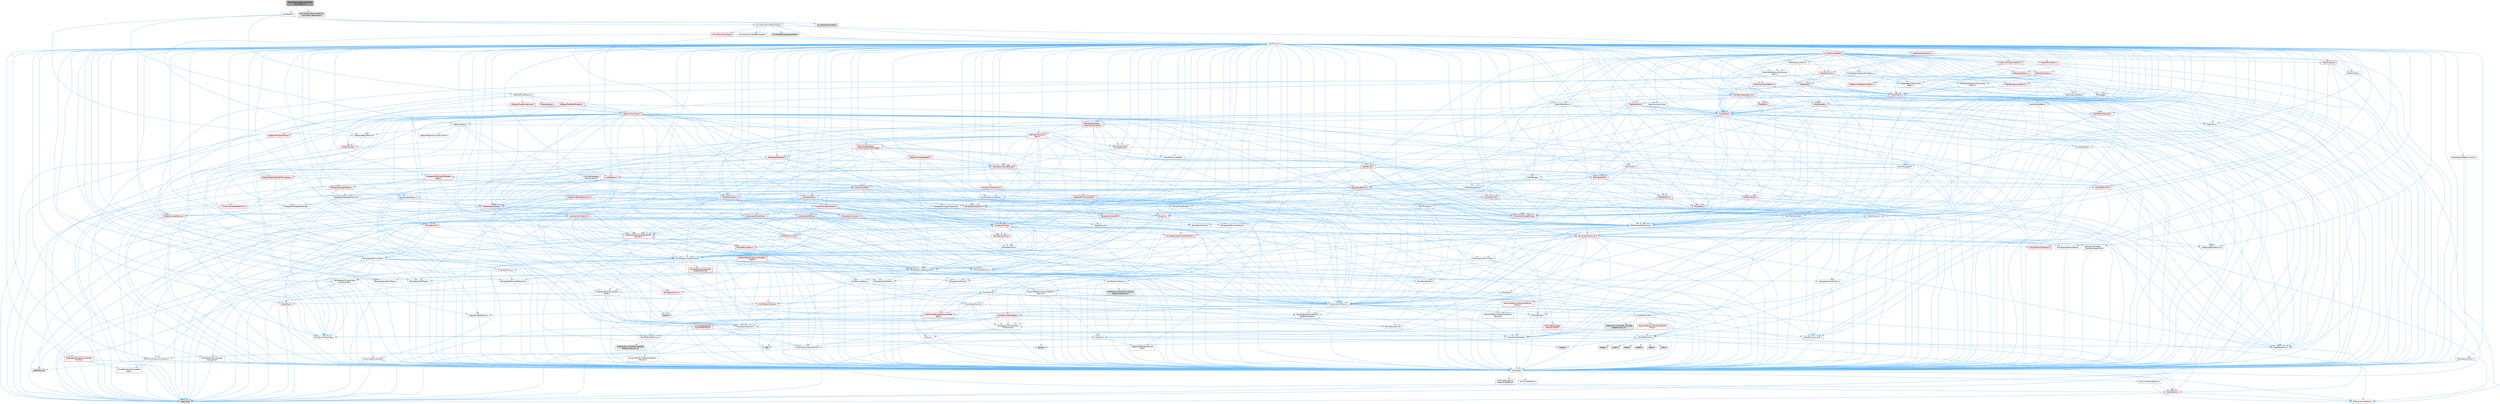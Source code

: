 digraph "AnimNotify_ResumeClothingSimulation.h"
{
 // INTERACTIVE_SVG=YES
 // LATEX_PDF_SIZE
  bgcolor="transparent";
  edge [fontname=Helvetica,fontsize=10,labelfontname=Helvetica,labelfontsize=10];
  node [fontname=Helvetica,fontsize=10,shape=box,height=0.2,width=0.4];
  Node1 [id="Node000001",label="AnimNotify_ResumeClothing\lSimulation.h",height=0.2,width=0.4,color="gray40", fillcolor="grey60", style="filled", fontcolor="black",tooltip=" "];
  Node1 -> Node2 [id="edge1_Node000001_Node000002",color="steelblue1",style="solid",tooltip=" "];
  Node2 [id="Node000002",label="AnimNotify.h",height=0.2,width=0.4,color="grey40", fillcolor="white", style="filled",URL="$d8/d9b/AnimNotify_8h.html",tooltip=" "];
  Node2 -> Node3 [id="edge2_Node000002_Node000003",color="steelblue1",style="solid",tooltip=" "];
  Node3 [id="Node000003",label="CoreMinimal.h",height=0.2,width=0.4,color="grey40", fillcolor="white", style="filled",URL="$d7/d67/CoreMinimal_8h.html",tooltip=" "];
  Node3 -> Node4 [id="edge3_Node000003_Node000004",color="steelblue1",style="solid",tooltip=" "];
  Node4 [id="Node000004",label="CoreTypes.h",height=0.2,width=0.4,color="grey40", fillcolor="white", style="filled",URL="$dc/dec/CoreTypes_8h.html",tooltip=" "];
  Node4 -> Node5 [id="edge4_Node000004_Node000005",color="steelblue1",style="solid",tooltip=" "];
  Node5 [id="Node000005",label="HAL/Platform.h",height=0.2,width=0.4,color="red", fillcolor="#FFF0F0", style="filled",URL="$d9/dd0/Platform_8h.html",tooltip=" "];
  Node5 -> Node8 [id="edge5_Node000005_Node000008",color="steelblue1",style="solid",tooltip=" "];
  Node8 [id="Node000008",label="type_traits",height=0.2,width=0.4,color="grey60", fillcolor="#E0E0E0", style="filled",tooltip=" "];
  Node5 -> Node9 [id="edge6_Node000005_Node000009",color="steelblue1",style="solid",tooltip=" "];
  Node9 [id="Node000009",label="PreprocessorHelpers.h",height=0.2,width=0.4,color="grey40", fillcolor="white", style="filled",URL="$db/ddb/PreprocessorHelpers_8h.html",tooltip=" "];
  Node4 -> Node15 [id="edge7_Node000004_Node000015",color="steelblue1",style="solid",tooltip=" "];
  Node15 [id="Node000015",label="ProfilingDebugging\l/UMemoryDefines.h",height=0.2,width=0.4,color="grey40", fillcolor="white", style="filled",URL="$d2/da2/UMemoryDefines_8h.html",tooltip=" "];
  Node4 -> Node16 [id="edge8_Node000004_Node000016",color="steelblue1",style="solid",tooltip=" "];
  Node16 [id="Node000016",label="Misc/CoreMiscDefines.h",height=0.2,width=0.4,color="grey40", fillcolor="white", style="filled",URL="$da/d38/CoreMiscDefines_8h.html",tooltip=" "];
  Node16 -> Node5 [id="edge9_Node000016_Node000005",color="steelblue1",style="solid",tooltip=" "];
  Node16 -> Node9 [id="edge10_Node000016_Node000009",color="steelblue1",style="solid",tooltip=" "];
  Node4 -> Node17 [id="edge11_Node000004_Node000017",color="steelblue1",style="solid",tooltip=" "];
  Node17 [id="Node000017",label="Misc/CoreDefines.h",height=0.2,width=0.4,color="grey40", fillcolor="white", style="filled",URL="$d3/dd2/CoreDefines_8h.html",tooltip=" "];
  Node3 -> Node18 [id="edge12_Node000003_Node000018",color="steelblue1",style="solid",tooltip=" "];
  Node18 [id="Node000018",label="CoreFwd.h",height=0.2,width=0.4,color="grey40", fillcolor="white", style="filled",URL="$d1/d1e/CoreFwd_8h.html",tooltip=" "];
  Node18 -> Node4 [id="edge13_Node000018_Node000004",color="steelblue1",style="solid",tooltip=" "];
  Node18 -> Node19 [id="edge14_Node000018_Node000019",color="steelblue1",style="solid",tooltip=" "];
  Node19 [id="Node000019",label="Containers/ContainersFwd.h",height=0.2,width=0.4,color="grey40", fillcolor="white", style="filled",URL="$d4/d0a/ContainersFwd_8h.html",tooltip=" "];
  Node19 -> Node5 [id="edge15_Node000019_Node000005",color="steelblue1",style="solid",tooltip=" "];
  Node19 -> Node4 [id="edge16_Node000019_Node000004",color="steelblue1",style="solid",tooltip=" "];
  Node19 -> Node20 [id="edge17_Node000019_Node000020",color="steelblue1",style="solid",tooltip=" "];
  Node20 [id="Node000020",label="Traits/IsContiguousContainer.h",height=0.2,width=0.4,color="grey40", fillcolor="white", style="filled",URL="$d5/d3c/IsContiguousContainer_8h.html",tooltip=" "];
  Node20 -> Node4 [id="edge18_Node000020_Node000004",color="steelblue1",style="solid",tooltip=" "];
  Node20 -> Node21 [id="edge19_Node000020_Node000021",color="steelblue1",style="solid",tooltip=" "];
  Node21 [id="Node000021",label="Misc/StaticAssertComplete\lType.h",height=0.2,width=0.4,color="grey40", fillcolor="white", style="filled",URL="$d5/d4e/StaticAssertCompleteType_8h.html",tooltip=" "];
  Node20 -> Node22 [id="edge20_Node000020_Node000022",color="steelblue1",style="solid",tooltip=" "];
  Node22 [id="Node000022",label="initializer_list",height=0.2,width=0.4,color="grey60", fillcolor="#E0E0E0", style="filled",tooltip=" "];
  Node18 -> Node23 [id="edge21_Node000018_Node000023",color="steelblue1",style="solid",tooltip=" "];
  Node23 [id="Node000023",label="Math/MathFwd.h",height=0.2,width=0.4,color="grey40", fillcolor="white", style="filled",URL="$d2/d10/MathFwd_8h.html",tooltip=" "];
  Node23 -> Node5 [id="edge22_Node000023_Node000005",color="steelblue1",style="solid",tooltip=" "];
  Node18 -> Node24 [id="edge23_Node000018_Node000024",color="steelblue1",style="solid",tooltip=" "];
  Node24 [id="Node000024",label="UObject/UObjectHierarchy\lFwd.h",height=0.2,width=0.4,color="grey40", fillcolor="white", style="filled",URL="$d3/d13/UObjectHierarchyFwd_8h.html",tooltip=" "];
  Node3 -> Node24 [id="edge24_Node000003_Node000024",color="steelblue1",style="solid",tooltip=" "];
  Node3 -> Node19 [id="edge25_Node000003_Node000019",color="steelblue1",style="solid",tooltip=" "];
  Node3 -> Node25 [id="edge26_Node000003_Node000025",color="steelblue1",style="solid",tooltip=" "];
  Node25 [id="Node000025",label="Misc/VarArgs.h",height=0.2,width=0.4,color="grey40", fillcolor="white", style="filled",URL="$d5/d6f/VarArgs_8h.html",tooltip=" "];
  Node25 -> Node4 [id="edge27_Node000025_Node000004",color="steelblue1",style="solid",tooltip=" "];
  Node3 -> Node26 [id="edge28_Node000003_Node000026",color="steelblue1",style="solid",tooltip=" "];
  Node26 [id="Node000026",label="Logging/LogVerbosity.h",height=0.2,width=0.4,color="grey40", fillcolor="white", style="filled",URL="$d2/d8f/LogVerbosity_8h.html",tooltip=" "];
  Node26 -> Node4 [id="edge29_Node000026_Node000004",color="steelblue1",style="solid",tooltip=" "];
  Node3 -> Node27 [id="edge30_Node000003_Node000027",color="steelblue1",style="solid",tooltip=" "];
  Node27 [id="Node000027",label="Misc/OutputDevice.h",height=0.2,width=0.4,color="grey40", fillcolor="white", style="filled",URL="$d7/d32/OutputDevice_8h.html",tooltip=" "];
  Node27 -> Node18 [id="edge31_Node000027_Node000018",color="steelblue1",style="solid",tooltip=" "];
  Node27 -> Node4 [id="edge32_Node000027_Node000004",color="steelblue1",style="solid",tooltip=" "];
  Node27 -> Node26 [id="edge33_Node000027_Node000026",color="steelblue1",style="solid",tooltip=" "];
  Node27 -> Node25 [id="edge34_Node000027_Node000025",color="steelblue1",style="solid",tooltip=" "];
  Node27 -> Node28 [id="edge35_Node000027_Node000028",color="steelblue1",style="solid",tooltip=" "];
  Node28 [id="Node000028",label="Templates/IsArrayOrRefOf\lTypeByPredicate.h",height=0.2,width=0.4,color="grey40", fillcolor="white", style="filled",URL="$d6/da1/IsArrayOrRefOfTypeByPredicate_8h.html",tooltip=" "];
  Node28 -> Node4 [id="edge36_Node000028_Node000004",color="steelblue1",style="solid",tooltip=" "];
  Node27 -> Node29 [id="edge37_Node000027_Node000029",color="steelblue1",style="solid",tooltip=" "];
  Node29 [id="Node000029",label="Templates/IsValidVariadic\lFunctionArg.h",height=0.2,width=0.4,color="grey40", fillcolor="white", style="filled",URL="$d0/dc8/IsValidVariadicFunctionArg_8h.html",tooltip=" "];
  Node29 -> Node4 [id="edge38_Node000029_Node000004",color="steelblue1",style="solid",tooltip=" "];
  Node29 -> Node30 [id="edge39_Node000029_Node000030",color="steelblue1",style="solid",tooltip=" "];
  Node30 [id="Node000030",label="IsEnum.h",height=0.2,width=0.4,color="grey40", fillcolor="white", style="filled",URL="$d4/de5/IsEnum_8h.html",tooltip=" "];
  Node29 -> Node8 [id="edge40_Node000029_Node000008",color="steelblue1",style="solid",tooltip=" "];
  Node27 -> Node31 [id="edge41_Node000027_Node000031",color="steelblue1",style="solid",tooltip=" "];
  Node31 [id="Node000031",label="Traits/IsCharEncodingCompatible\lWith.h",height=0.2,width=0.4,color="red", fillcolor="#FFF0F0", style="filled",URL="$df/dd1/IsCharEncodingCompatibleWith_8h.html",tooltip=" "];
  Node31 -> Node8 [id="edge42_Node000031_Node000008",color="steelblue1",style="solid",tooltip=" "];
  Node3 -> Node33 [id="edge43_Node000003_Node000033",color="steelblue1",style="solid",tooltip=" "];
  Node33 [id="Node000033",label="HAL/PlatformCrt.h",height=0.2,width=0.4,color="grey40", fillcolor="white", style="filled",URL="$d8/d75/PlatformCrt_8h.html",tooltip=" "];
  Node33 -> Node34 [id="edge44_Node000033_Node000034",color="steelblue1",style="solid",tooltip=" "];
  Node34 [id="Node000034",label="new",height=0.2,width=0.4,color="grey60", fillcolor="#E0E0E0", style="filled",tooltip=" "];
  Node33 -> Node35 [id="edge45_Node000033_Node000035",color="steelblue1",style="solid",tooltip=" "];
  Node35 [id="Node000035",label="wchar.h",height=0.2,width=0.4,color="grey60", fillcolor="#E0E0E0", style="filled",tooltip=" "];
  Node33 -> Node36 [id="edge46_Node000033_Node000036",color="steelblue1",style="solid",tooltip=" "];
  Node36 [id="Node000036",label="stddef.h",height=0.2,width=0.4,color="grey60", fillcolor="#E0E0E0", style="filled",tooltip=" "];
  Node33 -> Node37 [id="edge47_Node000033_Node000037",color="steelblue1",style="solid",tooltip=" "];
  Node37 [id="Node000037",label="stdlib.h",height=0.2,width=0.4,color="grey60", fillcolor="#E0E0E0", style="filled",tooltip=" "];
  Node33 -> Node38 [id="edge48_Node000033_Node000038",color="steelblue1",style="solid",tooltip=" "];
  Node38 [id="Node000038",label="stdio.h",height=0.2,width=0.4,color="grey60", fillcolor="#E0E0E0", style="filled",tooltip=" "];
  Node33 -> Node39 [id="edge49_Node000033_Node000039",color="steelblue1",style="solid",tooltip=" "];
  Node39 [id="Node000039",label="stdarg.h",height=0.2,width=0.4,color="grey60", fillcolor="#E0E0E0", style="filled",tooltip=" "];
  Node33 -> Node40 [id="edge50_Node000033_Node000040",color="steelblue1",style="solid",tooltip=" "];
  Node40 [id="Node000040",label="math.h",height=0.2,width=0.4,color="grey60", fillcolor="#E0E0E0", style="filled",tooltip=" "];
  Node33 -> Node41 [id="edge51_Node000033_Node000041",color="steelblue1",style="solid",tooltip=" "];
  Node41 [id="Node000041",label="float.h",height=0.2,width=0.4,color="grey60", fillcolor="#E0E0E0", style="filled",tooltip=" "];
  Node33 -> Node42 [id="edge52_Node000033_Node000042",color="steelblue1",style="solid",tooltip=" "];
  Node42 [id="Node000042",label="string.h",height=0.2,width=0.4,color="grey60", fillcolor="#E0E0E0", style="filled",tooltip=" "];
  Node3 -> Node43 [id="edge53_Node000003_Node000043",color="steelblue1",style="solid",tooltip=" "];
  Node43 [id="Node000043",label="HAL/PlatformMisc.h",height=0.2,width=0.4,color="grey40", fillcolor="white", style="filled",URL="$d0/df5/PlatformMisc_8h.html",tooltip=" "];
  Node43 -> Node4 [id="edge54_Node000043_Node000004",color="steelblue1",style="solid",tooltip=" "];
  Node43 -> Node44 [id="edge55_Node000043_Node000044",color="steelblue1",style="solid",tooltip=" "];
  Node44 [id="Node000044",label="GenericPlatform/GenericPlatform\lMisc.h",height=0.2,width=0.4,color="red", fillcolor="#FFF0F0", style="filled",URL="$db/d9a/GenericPlatformMisc_8h.html",tooltip=" "];
  Node44 -> Node18 [id="edge56_Node000044_Node000018",color="steelblue1",style="solid",tooltip=" "];
  Node44 -> Node4 [id="edge57_Node000044_Node000004",color="steelblue1",style="solid",tooltip=" "];
  Node44 -> Node33 [id="edge58_Node000044_Node000033",color="steelblue1",style="solid",tooltip=" "];
  Node44 -> Node48 [id="edge59_Node000044_Node000048",color="steelblue1",style="solid",tooltip=" "];
  Node48 [id="Node000048",label="Math/NumericLimits.h",height=0.2,width=0.4,color="grey40", fillcolor="white", style="filled",URL="$df/d1b/NumericLimits_8h.html",tooltip=" "];
  Node48 -> Node4 [id="edge60_Node000048_Node000004",color="steelblue1",style="solid",tooltip=" "];
  Node44 -> Node50 [id="edge61_Node000044_Node000050",color="steelblue1",style="solid",tooltip=" "];
  Node50 [id="Node000050",label="Misc/EnumClassFlags.h",height=0.2,width=0.4,color="grey40", fillcolor="white", style="filled",URL="$d8/de7/EnumClassFlags_8h.html",tooltip=" "];
  Node43 -> Node53 [id="edge62_Node000043_Node000053",color="steelblue1",style="solid",tooltip=" "];
  Node53 [id="Node000053",label="COMPILED_PLATFORM_HEADER\l(PlatformMisc.h)",height=0.2,width=0.4,color="grey60", fillcolor="#E0E0E0", style="filled",tooltip=" "];
  Node43 -> Node54 [id="edge63_Node000043_Node000054",color="steelblue1",style="solid",tooltip=" "];
  Node54 [id="Node000054",label="ProfilingDebugging\l/CpuProfilerTrace.h",height=0.2,width=0.4,color="red", fillcolor="#FFF0F0", style="filled",URL="$da/dcb/CpuProfilerTrace_8h.html",tooltip=" "];
  Node54 -> Node4 [id="edge64_Node000054_Node000004",color="steelblue1",style="solid",tooltip=" "];
  Node54 -> Node19 [id="edge65_Node000054_Node000019",color="steelblue1",style="solid",tooltip=" "];
  Node54 -> Node55 [id="edge66_Node000054_Node000055",color="steelblue1",style="solid",tooltip=" "];
  Node55 [id="Node000055",label="HAL/PlatformAtomics.h",height=0.2,width=0.4,color="grey40", fillcolor="white", style="filled",URL="$d3/d36/PlatformAtomics_8h.html",tooltip=" "];
  Node55 -> Node4 [id="edge67_Node000055_Node000004",color="steelblue1",style="solid",tooltip=" "];
  Node55 -> Node56 [id="edge68_Node000055_Node000056",color="steelblue1",style="solid",tooltip=" "];
  Node56 [id="Node000056",label="GenericPlatform/GenericPlatform\lAtomics.h",height=0.2,width=0.4,color="grey40", fillcolor="white", style="filled",URL="$da/d72/GenericPlatformAtomics_8h.html",tooltip=" "];
  Node56 -> Node4 [id="edge69_Node000056_Node000004",color="steelblue1",style="solid",tooltip=" "];
  Node55 -> Node57 [id="edge70_Node000055_Node000057",color="steelblue1",style="solid",tooltip=" "];
  Node57 [id="Node000057",label="COMPILED_PLATFORM_HEADER\l(PlatformAtomics.h)",height=0.2,width=0.4,color="grey60", fillcolor="#E0E0E0", style="filled",tooltip=" "];
  Node54 -> Node9 [id="edge71_Node000054_Node000009",color="steelblue1",style="solid",tooltip=" "];
  Node3 -> Node62 [id="edge72_Node000003_Node000062",color="steelblue1",style="solid",tooltip=" "];
  Node62 [id="Node000062",label="Misc/AssertionMacros.h",height=0.2,width=0.4,color="grey40", fillcolor="white", style="filled",URL="$d0/dfa/AssertionMacros_8h.html",tooltip=" "];
  Node62 -> Node4 [id="edge73_Node000062_Node000004",color="steelblue1",style="solid",tooltip=" "];
  Node62 -> Node5 [id="edge74_Node000062_Node000005",color="steelblue1",style="solid",tooltip=" "];
  Node62 -> Node43 [id="edge75_Node000062_Node000043",color="steelblue1",style="solid",tooltip=" "];
  Node62 -> Node9 [id="edge76_Node000062_Node000009",color="steelblue1",style="solid",tooltip=" "];
  Node62 -> Node63 [id="edge77_Node000062_Node000063",color="steelblue1",style="solid",tooltip=" "];
  Node63 [id="Node000063",label="Templates/EnableIf.h",height=0.2,width=0.4,color="grey40", fillcolor="white", style="filled",URL="$d7/d60/EnableIf_8h.html",tooltip=" "];
  Node63 -> Node4 [id="edge78_Node000063_Node000004",color="steelblue1",style="solid",tooltip=" "];
  Node62 -> Node28 [id="edge79_Node000062_Node000028",color="steelblue1",style="solid",tooltip=" "];
  Node62 -> Node29 [id="edge80_Node000062_Node000029",color="steelblue1",style="solid",tooltip=" "];
  Node62 -> Node31 [id="edge81_Node000062_Node000031",color="steelblue1",style="solid",tooltip=" "];
  Node62 -> Node25 [id="edge82_Node000062_Node000025",color="steelblue1",style="solid",tooltip=" "];
  Node62 -> Node64 [id="edge83_Node000062_Node000064",color="steelblue1",style="solid",tooltip=" "];
  Node64 [id="Node000064",label="String/FormatStringSan.h",height=0.2,width=0.4,color="red", fillcolor="#FFF0F0", style="filled",URL="$d3/d8b/FormatStringSan_8h.html",tooltip=" "];
  Node64 -> Node8 [id="edge84_Node000064_Node000008",color="steelblue1",style="solid",tooltip=" "];
  Node64 -> Node4 [id="edge85_Node000064_Node000004",color="steelblue1",style="solid",tooltip=" "];
  Node64 -> Node65 [id="edge86_Node000064_Node000065",color="steelblue1",style="solid",tooltip=" "];
  Node65 [id="Node000065",label="Templates/Requires.h",height=0.2,width=0.4,color="grey40", fillcolor="white", style="filled",URL="$dc/d96/Requires_8h.html",tooltip=" "];
  Node65 -> Node63 [id="edge87_Node000065_Node000063",color="steelblue1",style="solid",tooltip=" "];
  Node65 -> Node8 [id="edge88_Node000065_Node000008",color="steelblue1",style="solid",tooltip=" "];
  Node64 -> Node66 [id="edge89_Node000064_Node000066",color="steelblue1",style="solid",tooltip=" "];
  Node66 [id="Node000066",label="Templates/Identity.h",height=0.2,width=0.4,color="grey40", fillcolor="white", style="filled",URL="$d0/dd5/Identity_8h.html",tooltip=" "];
  Node64 -> Node29 [id="edge90_Node000064_Node000029",color="steelblue1",style="solid",tooltip=" "];
  Node64 -> Node19 [id="edge91_Node000064_Node000019",color="steelblue1",style="solid",tooltip=" "];
  Node62 -> Node70 [id="edge92_Node000062_Node000070",color="steelblue1",style="solid",tooltip=" "];
  Node70 [id="Node000070",label="atomic",height=0.2,width=0.4,color="grey60", fillcolor="#E0E0E0", style="filled",tooltip=" "];
  Node3 -> Node71 [id="edge93_Node000003_Node000071",color="steelblue1",style="solid",tooltip=" "];
  Node71 [id="Node000071",label="Templates/IsPointer.h",height=0.2,width=0.4,color="grey40", fillcolor="white", style="filled",URL="$d7/d05/IsPointer_8h.html",tooltip=" "];
  Node71 -> Node4 [id="edge94_Node000071_Node000004",color="steelblue1",style="solid",tooltip=" "];
  Node3 -> Node72 [id="edge95_Node000003_Node000072",color="steelblue1",style="solid",tooltip=" "];
  Node72 [id="Node000072",label="HAL/PlatformMemory.h",height=0.2,width=0.4,color="grey40", fillcolor="white", style="filled",URL="$de/d68/PlatformMemory_8h.html",tooltip=" "];
  Node72 -> Node4 [id="edge96_Node000072_Node000004",color="steelblue1",style="solid",tooltip=" "];
  Node72 -> Node73 [id="edge97_Node000072_Node000073",color="steelblue1",style="solid",tooltip=" "];
  Node73 [id="Node000073",label="GenericPlatform/GenericPlatform\lMemory.h",height=0.2,width=0.4,color="grey40", fillcolor="white", style="filled",URL="$dd/d22/GenericPlatformMemory_8h.html",tooltip=" "];
  Node73 -> Node18 [id="edge98_Node000073_Node000018",color="steelblue1",style="solid",tooltip=" "];
  Node73 -> Node4 [id="edge99_Node000073_Node000004",color="steelblue1",style="solid",tooltip=" "];
  Node73 -> Node74 [id="edge100_Node000073_Node000074",color="steelblue1",style="solid",tooltip=" "];
  Node74 [id="Node000074",label="HAL/PlatformString.h",height=0.2,width=0.4,color="red", fillcolor="#FFF0F0", style="filled",URL="$db/db5/PlatformString_8h.html",tooltip=" "];
  Node74 -> Node4 [id="edge101_Node000074_Node000004",color="steelblue1",style="solid",tooltip=" "];
  Node73 -> Node42 [id="edge102_Node000073_Node000042",color="steelblue1",style="solid",tooltip=" "];
  Node73 -> Node35 [id="edge103_Node000073_Node000035",color="steelblue1",style="solid",tooltip=" "];
  Node72 -> Node76 [id="edge104_Node000072_Node000076",color="steelblue1",style="solid",tooltip=" "];
  Node76 [id="Node000076",label="COMPILED_PLATFORM_HEADER\l(PlatformMemory.h)",height=0.2,width=0.4,color="grey60", fillcolor="#E0E0E0", style="filled",tooltip=" "];
  Node3 -> Node55 [id="edge105_Node000003_Node000055",color="steelblue1",style="solid",tooltip=" "];
  Node3 -> Node77 [id="edge106_Node000003_Node000077",color="steelblue1",style="solid",tooltip=" "];
  Node77 [id="Node000077",label="Misc/Exec.h",height=0.2,width=0.4,color="grey40", fillcolor="white", style="filled",URL="$de/ddb/Exec_8h.html",tooltip=" "];
  Node77 -> Node4 [id="edge107_Node000077_Node000004",color="steelblue1",style="solid",tooltip=" "];
  Node77 -> Node62 [id="edge108_Node000077_Node000062",color="steelblue1",style="solid",tooltip=" "];
  Node3 -> Node78 [id="edge109_Node000003_Node000078",color="steelblue1",style="solid",tooltip=" "];
  Node78 [id="Node000078",label="HAL/MemoryBase.h",height=0.2,width=0.4,color="grey40", fillcolor="white", style="filled",URL="$d6/d9f/MemoryBase_8h.html",tooltip=" "];
  Node78 -> Node4 [id="edge110_Node000078_Node000004",color="steelblue1",style="solid",tooltip=" "];
  Node78 -> Node55 [id="edge111_Node000078_Node000055",color="steelblue1",style="solid",tooltip=" "];
  Node78 -> Node33 [id="edge112_Node000078_Node000033",color="steelblue1",style="solid",tooltip=" "];
  Node78 -> Node77 [id="edge113_Node000078_Node000077",color="steelblue1",style="solid",tooltip=" "];
  Node78 -> Node27 [id="edge114_Node000078_Node000027",color="steelblue1",style="solid",tooltip=" "];
  Node78 -> Node79 [id="edge115_Node000078_Node000079",color="steelblue1",style="solid",tooltip=" "];
  Node79 [id="Node000079",label="Templates/Atomic.h",height=0.2,width=0.4,color="red", fillcolor="#FFF0F0", style="filled",URL="$d3/d91/Atomic_8h.html",tooltip=" "];
  Node79 -> Node70 [id="edge116_Node000079_Node000070",color="steelblue1",style="solid",tooltip=" "];
  Node3 -> Node88 [id="edge117_Node000003_Node000088",color="steelblue1",style="solid",tooltip=" "];
  Node88 [id="Node000088",label="HAL/UnrealMemory.h",height=0.2,width=0.4,color="grey40", fillcolor="white", style="filled",URL="$d9/d96/UnrealMemory_8h.html",tooltip=" "];
  Node88 -> Node4 [id="edge118_Node000088_Node000004",color="steelblue1",style="solid",tooltip=" "];
  Node88 -> Node73 [id="edge119_Node000088_Node000073",color="steelblue1",style="solid",tooltip=" "];
  Node88 -> Node78 [id="edge120_Node000088_Node000078",color="steelblue1",style="solid",tooltip=" "];
  Node88 -> Node72 [id="edge121_Node000088_Node000072",color="steelblue1",style="solid",tooltip=" "];
  Node88 -> Node89 [id="edge122_Node000088_Node000089",color="steelblue1",style="solid",tooltip=" "];
  Node89 [id="Node000089",label="ProfilingDebugging\l/MemoryTrace.h",height=0.2,width=0.4,color="red", fillcolor="#FFF0F0", style="filled",URL="$da/dd7/MemoryTrace_8h.html",tooltip=" "];
  Node89 -> Node5 [id="edge123_Node000089_Node000005",color="steelblue1",style="solid",tooltip=" "];
  Node89 -> Node50 [id="edge124_Node000089_Node000050",color="steelblue1",style="solid",tooltip=" "];
  Node88 -> Node71 [id="edge125_Node000088_Node000071",color="steelblue1",style="solid",tooltip=" "];
  Node3 -> Node90 [id="edge126_Node000003_Node000090",color="steelblue1",style="solid",tooltip=" "];
  Node90 [id="Node000090",label="Templates/IsArithmetic.h",height=0.2,width=0.4,color="grey40", fillcolor="white", style="filled",URL="$d2/d5d/IsArithmetic_8h.html",tooltip=" "];
  Node90 -> Node4 [id="edge127_Node000090_Node000004",color="steelblue1",style="solid",tooltip=" "];
  Node3 -> Node84 [id="edge128_Node000003_Node000084",color="steelblue1",style="solid",tooltip=" "];
  Node84 [id="Node000084",label="Templates/AndOrNot.h",height=0.2,width=0.4,color="grey40", fillcolor="white", style="filled",URL="$db/d0a/AndOrNot_8h.html",tooltip=" "];
  Node84 -> Node4 [id="edge129_Node000084_Node000004",color="steelblue1",style="solid",tooltip=" "];
  Node3 -> Node91 [id="edge130_Node000003_Node000091",color="steelblue1",style="solid",tooltip=" "];
  Node91 [id="Node000091",label="Templates/IsPODType.h",height=0.2,width=0.4,color="grey40", fillcolor="white", style="filled",URL="$d7/db1/IsPODType_8h.html",tooltip=" "];
  Node91 -> Node4 [id="edge131_Node000091_Node000004",color="steelblue1",style="solid",tooltip=" "];
  Node3 -> Node92 [id="edge132_Node000003_Node000092",color="steelblue1",style="solid",tooltip=" "];
  Node92 [id="Node000092",label="Templates/IsUECoreType.h",height=0.2,width=0.4,color="grey40", fillcolor="white", style="filled",URL="$d1/db8/IsUECoreType_8h.html",tooltip=" "];
  Node92 -> Node4 [id="edge133_Node000092_Node000004",color="steelblue1",style="solid",tooltip=" "];
  Node92 -> Node8 [id="edge134_Node000092_Node000008",color="steelblue1",style="solid",tooltip=" "];
  Node3 -> Node85 [id="edge135_Node000003_Node000085",color="steelblue1",style="solid",tooltip=" "];
  Node85 [id="Node000085",label="Templates/IsTriviallyCopy\lConstructible.h",height=0.2,width=0.4,color="grey40", fillcolor="white", style="filled",URL="$d3/d78/IsTriviallyCopyConstructible_8h.html",tooltip=" "];
  Node85 -> Node4 [id="edge136_Node000085_Node000004",color="steelblue1",style="solid",tooltip=" "];
  Node85 -> Node8 [id="edge137_Node000085_Node000008",color="steelblue1",style="solid",tooltip=" "];
  Node3 -> Node93 [id="edge138_Node000003_Node000093",color="steelblue1",style="solid",tooltip=" "];
  Node93 [id="Node000093",label="Templates/UnrealTypeTraits.h",height=0.2,width=0.4,color="grey40", fillcolor="white", style="filled",URL="$d2/d2d/UnrealTypeTraits_8h.html",tooltip=" "];
  Node93 -> Node4 [id="edge139_Node000093_Node000004",color="steelblue1",style="solid",tooltip=" "];
  Node93 -> Node71 [id="edge140_Node000093_Node000071",color="steelblue1",style="solid",tooltip=" "];
  Node93 -> Node62 [id="edge141_Node000093_Node000062",color="steelblue1",style="solid",tooltip=" "];
  Node93 -> Node84 [id="edge142_Node000093_Node000084",color="steelblue1",style="solid",tooltip=" "];
  Node93 -> Node63 [id="edge143_Node000093_Node000063",color="steelblue1",style="solid",tooltip=" "];
  Node93 -> Node90 [id="edge144_Node000093_Node000090",color="steelblue1",style="solid",tooltip=" "];
  Node93 -> Node30 [id="edge145_Node000093_Node000030",color="steelblue1",style="solid",tooltip=" "];
  Node93 -> Node94 [id="edge146_Node000093_Node000094",color="steelblue1",style="solid",tooltip=" "];
  Node94 [id="Node000094",label="Templates/Models.h",height=0.2,width=0.4,color="grey40", fillcolor="white", style="filled",URL="$d3/d0c/Models_8h.html",tooltip=" "];
  Node94 -> Node66 [id="edge147_Node000094_Node000066",color="steelblue1",style="solid",tooltip=" "];
  Node93 -> Node91 [id="edge148_Node000093_Node000091",color="steelblue1",style="solid",tooltip=" "];
  Node93 -> Node92 [id="edge149_Node000093_Node000092",color="steelblue1",style="solid",tooltip=" "];
  Node93 -> Node85 [id="edge150_Node000093_Node000085",color="steelblue1",style="solid",tooltip=" "];
  Node3 -> Node63 [id="edge151_Node000003_Node000063",color="steelblue1",style="solid",tooltip=" "];
  Node3 -> Node95 [id="edge152_Node000003_Node000095",color="steelblue1",style="solid",tooltip=" "];
  Node95 [id="Node000095",label="Templates/RemoveReference.h",height=0.2,width=0.4,color="grey40", fillcolor="white", style="filled",URL="$da/dbe/RemoveReference_8h.html",tooltip=" "];
  Node95 -> Node4 [id="edge153_Node000095_Node000004",color="steelblue1",style="solid",tooltip=" "];
  Node3 -> Node96 [id="edge154_Node000003_Node000096",color="steelblue1",style="solid",tooltip=" "];
  Node96 [id="Node000096",label="Templates/IntegralConstant.h",height=0.2,width=0.4,color="grey40", fillcolor="white", style="filled",URL="$db/d1b/IntegralConstant_8h.html",tooltip=" "];
  Node96 -> Node4 [id="edge155_Node000096_Node000004",color="steelblue1",style="solid",tooltip=" "];
  Node3 -> Node97 [id="edge156_Node000003_Node000097",color="steelblue1",style="solid",tooltip=" "];
  Node97 [id="Node000097",label="Templates/IsClass.h",height=0.2,width=0.4,color="grey40", fillcolor="white", style="filled",URL="$db/dcb/IsClass_8h.html",tooltip=" "];
  Node97 -> Node4 [id="edge157_Node000097_Node000004",color="steelblue1",style="solid",tooltip=" "];
  Node3 -> Node98 [id="edge158_Node000003_Node000098",color="steelblue1",style="solid",tooltip=" "];
  Node98 [id="Node000098",label="Templates/TypeCompatible\lBytes.h",height=0.2,width=0.4,color="grey40", fillcolor="white", style="filled",URL="$df/d0a/TypeCompatibleBytes_8h.html",tooltip=" "];
  Node98 -> Node4 [id="edge159_Node000098_Node000004",color="steelblue1",style="solid",tooltip=" "];
  Node98 -> Node42 [id="edge160_Node000098_Node000042",color="steelblue1",style="solid",tooltip=" "];
  Node98 -> Node34 [id="edge161_Node000098_Node000034",color="steelblue1",style="solid",tooltip=" "];
  Node98 -> Node8 [id="edge162_Node000098_Node000008",color="steelblue1",style="solid",tooltip=" "];
  Node3 -> Node20 [id="edge163_Node000003_Node000020",color="steelblue1",style="solid",tooltip=" "];
  Node3 -> Node99 [id="edge164_Node000003_Node000099",color="steelblue1",style="solid",tooltip=" "];
  Node99 [id="Node000099",label="Templates/UnrealTemplate.h",height=0.2,width=0.4,color="grey40", fillcolor="white", style="filled",URL="$d4/d24/UnrealTemplate_8h.html",tooltip=" "];
  Node99 -> Node4 [id="edge165_Node000099_Node000004",color="steelblue1",style="solid",tooltip=" "];
  Node99 -> Node71 [id="edge166_Node000099_Node000071",color="steelblue1",style="solid",tooltip=" "];
  Node99 -> Node88 [id="edge167_Node000099_Node000088",color="steelblue1",style="solid",tooltip=" "];
  Node99 -> Node100 [id="edge168_Node000099_Node000100",color="steelblue1",style="solid",tooltip=" "];
  Node100 [id="Node000100",label="Templates/CopyQualifiers\lAndRefsFromTo.h",height=0.2,width=0.4,color="red", fillcolor="#FFF0F0", style="filled",URL="$d3/db3/CopyQualifiersAndRefsFromTo_8h.html",tooltip=" "];
  Node99 -> Node93 [id="edge169_Node000099_Node000093",color="steelblue1",style="solid",tooltip=" "];
  Node99 -> Node95 [id="edge170_Node000099_Node000095",color="steelblue1",style="solid",tooltip=" "];
  Node99 -> Node65 [id="edge171_Node000099_Node000065",color="steelblue1",style="solid",tooltip=" "];
  Node99 -> Node98 [id="edge172_Node000099_Node000098",color="steelblue1",style="solid",tooltip=" "];
  Node99 -> Node66 [id="edge173_Node000099_Node000066",color="steelblue1",style="solid",tooltip=" "];
  Node99 -> Node20 [id="edge174_Node000099_Node000020",color="steelblue1",style="solid",tooltip=" "];
  Node99 -> Node102 [id="edge175_Node000099_Node000102",color="steelblue1",style="solid",tooltip=" "];
  Node102 [id="Node000102",label="Traits/UseBitwiseSwap.h",height=0.2,width=0.4,color="grey40", fillcolor="white", style="filled",URL="$db/df3/UseBitwiseSwap_8h.html",tooltip=" "];
  Node102 -> Node4 [id="edge176_Node000102_Node000004",color="steelblue1",style="solid",tooltip=" "];
  Node102 -> Node8 [id="edge177_Node000102_Node000008",color="steelblue1",style="solid",tooltip=" "];
  Node99 -> Node8 [id="edge178_Node000099_Node000008",color="steelblue1",style="solid",tooltip=" "];
  Node3 -> Node48 [id="edge179_Node000003_Node000048",color="steelblue1",style="solid",tooltip=" "];
  Node3 -> Node103 [id="edge180_Node000003_Node000103",color="steelblue1",style="solid",tooltip=" "];
  Node103 [id="Node000103",label="HAL/PlatformMath.h",height=0.2,width=0.4,color="red", fillcolor="#FFF0F0", style="filled",URL="$dc/d53/PlatformMath_8h.html",tooltip=" "];
  Node103 -> Node4 [id="edge181_Node000103_Node000004",color="steelblue1",style="solid",tooltip=" "];
  Node103 -> Node104 [id="edge182_Node000103_Node000104",color="steelblue1",style="solid",tooltip=" "];
  Node104 [id="Node000104",label="GenericPlatform/GenericPlatform\lMath.h",height=0.2,width=0.4,color="red", fillcolor="#FFF0F0", style="filled",URL="$d5/d79/GenericPlatformMath_8h.html",tooltip=" "];
  Node104 -> Node4 [id="edge183_Node000104_Node000004",color="steelblue1",style="solid",tooltip=" "];
  Node104 -> Node19 [id="edge184_Node000104_Node000019",color="steelblue1",style="solid",tooltip=" "];
  Node104 -> Node33 [id="edge185_Node000104_Node000033",color="steelblue1",style="solid",tooltip=" "];
  Node104 -> Node84 [id="edge186_Node000104_Node000084",color="steelblue1",style="solid",tooltip=" "];
  Node104 -> Node105 [id="edge187_Node000104_Node000105",color="steelblue1",style="solid",tooltip=" "];
  Node105 [id="Node000105",label="Templates/Decay.h",height=0.2,width=0.4,color="grey40", fillcolor="white", style="filled",URL="$dd/d0f/Decay_8h.html",tooltip=" "];
  Node105 -> Node4 [id="edge188_Node000105_Node000004",color="steelblue1",style="solid",tooltip=" "];
  Node105 -> Node95 [id="edge189_Node000105_Node000095",color="steelblue1",style="solid",tooltip=" "];
  Node105 -> Node8 [id="edge190_Node000105_Node000008",color="steelblue1",style="solid",tooltip=" "];
  Node104 -> Node93 [id="edge191_Node000104_Node000093",color="steelblue1",style="solid",tooltip=" "];
  Node104 -> Node65 [id="edge192_Node000104_Node000065",color="steelblue1",style="solid",tooltip=" "];
  Node104 -> Node98 [id="edge193_Node000104_Node000098",color="steelblue1",style="solid",tooltip=" "];
  Node104 -> Node8 [id="edge194_Node000104_Node000008",color="steelblue1",style="solid",tooltip=" "];
  Node3 -> Node86 [id="edge195_Node000003_Node000086",color="steelblue1",style="solid",tooltip=" "];
  Node86 [id="Node000086",label="Templates/IsTriviallyCopy\lAssignable.h",height=0.2,width=0.4,color="grey40", fillcolor="white", style="filled",URL="$d2/df2/IsTriviallyCopyAssignable_8h.html",tooltip=" "];
  Node86 -> Node4 [id="edge196_Node000086_Node000004",color="steelblue1",style="solid",tooltip=" "];
  Node86 -> Node8 [id="edge197_Node000086_Node000008",color="steelblue1",style="solid",tooltip=" "];
  Node3 -> Node111 [id="edge198_Node000003_Node000111",color="steelblue1",style="solid",tooltip=" "];
  Node111 [id="Node000111",label="Templates/MemoryOps.h",height=0.2,width=0.4,color="grey40", fillcolor="white", style="filled",URL="$db/dea/MemoryOps_8h.html",tooltip=" "];
  Node111 -> Node4 [id="edge199_Node000111_Node000004",color="steelblue1",style="solid",tooltip=" "];
  Node111 -> Node88 [id="edge200_Node000111_Node000088",color="steelblue1",style="solid",tooltip=" "];
  Node111 -> Node86 [id="edge201_Node000111_Node000086",color="steelblue1",style="solid",tooltip=" "];
  Node111 -> Node85 [id="edge202_Node000111_Node000085",color="steelblue1",style="solid",tooltip=" "];
  Node111 -> Node65 [id="edge203_Node000111_Node000065",color="steelblue1",style="solid",tooltip=" "];
  Node111 -> Node93 [id="edge204_Node000111_Node000093",color="steelblue1",style="solid",tooltip=" "];
  Node111 -> Node102 [id="edge205_Node000111_Node000102",color="steelblue1",style="solid",tooltip=" "];
  Node111 -> Node34 [id="edge206_Node000111_Node000034",color="steelblue1",style="solid",tooltip=" "];
  Node111 -> Node8 [id="edge207_Node000111_Node000008",color="steelblue1",style="solid",tooltip=" "];
  Node3 -> Node112 [id="edge208_Node000003_Node000112",color="steelblue1",style="solid",tooltip=" "];
  Node112 [id="Node000112",label="Containers/ContainerAllocation\lPolicies.h",height=0.2,width=0.4,color="red", fillcolor="#FFF0F0", style="filled",URL="$d7/dff/ContainerAllocationPolicies_8h.html",tooltip=" "];
  Node112 -> Node4 [id="edge209_Node000112_Node000004",color="steelblue1",style="solid",tooltip=" "];
  Node112 -> Node112 [id="edge210_Node000112_Node000112",color="steelblue1",style="solid",tooltip=" "];
  Node112 -> Node103 [id="edge211_Node000112_Node000103",color="steelblue1",style="solid",tooltip=" "];
  Node112 -> Node88 [id="edge212_Node000112_Node000088",color="steelblue1",style="solid",tooltip=" "];
  Node112 -> Node48 [id="edge213_Node000112_Node000048",color="steelblue1",style="solid",tooltip=" "];
  Node112 -> Node62 [id="edge214_Node000112_Node000062",color="steelblue1",style="solid",tooltip=" "];
  Node112 -> Node111 [id="edge215_Node000112_Node000111",color="steelblue1",style="solid",tooltip=" "];
  Node112 -> Node98 [id="edge216_Node000112_Node000098",color="steelblue1",style="solid",tooltip=" "];
  Node112 -> Node8 [id="edge217_Node000112_Node000008",color="steelblue1",style="solid",tooltip=" "];
  Node3 -> Node115 [id="edge218_Node000003_Node000115",color="steelblue1",style="solid",tooltip=" "];
  Node115 [id="Node000115",label="Templates/IsEnumClass.h",height=0.2,width=0.4,color="grey40", fillcolor="white", style="filled",URL="$d7/d15/IsEnumClass_8h.html",tooltip=" "];
  Node115 -> Node4 [id="edge219_Node000115_Node000004",color="steelblue1",style="solid",tooltip=" "];
  Node115 -> Node84 [id="edge220_Node000115_Node000084",color="steelblue1",style="solid",tooltip=" "];
  Node3 -> Node116 [id="edge221_Node000003_Node000116",color="steelblue1",style="solid",tooltip=" "];
  Node116 [id="Node000116",label="HAL/PlatformProperties.h",height=0.2,width=0.4,color="red", fillcolor="#FFF0F0", style="filled",URL="$d9/db0/PlatformProperties_8h.html",tooltip=" "];
  Node116 -> Node4 [id="edge222_Node000116_Node000004",color="steelblue1",style="solid",tooltip=" "];
  Node3 -> Node119 [id="edge223_Node000003_Node000119",color="steelblue1",style="solid",tooltip=" "];
  Node119 [id="Node000119",label="Misc/EngineVersionBase.h",height=0.2,width=0.4,color="grey40", fillcolor="white", style="filled",URL="$d5/d2b/EngineVersionBase_8h.html",tooltip=" "];
  Node119 -> Node4 [id="edge224_Node000119_Node000004",color="steelblue1",style="solid",tooltip=" "];
  Node3 -> Node120 [id="edge225_Node000003_Node000120",color="steelblue1",style="solid",tooltip=" "];
  Node120 [id="Node000120",label="Internationalization\l/TextNamespaceFwd.h",height=0.2,width=0.4,color="grey40", fillcolor="white", style="filled",URL="$d8/d97/TextNamespaceFwd_8h.html",tooltip=" "];
  Node120 -> Node4 [id="edge226_Node000120_Node000004",color="steelblue1",style="solid",tooltip=" "];
  Node3 -> Node121 [id="edge227_Node000003_Node000121",color="steelblue1",style="solid",tooltip=" "];
  Node121 [id="Node000121",label="Serialization/Archive.h",height=0.2,width=0.4,color="red", fillcolor="#FFF0F0", style="filled",URL="$d7/d3b/Archive_8h.html",tooltip=" "];
  Node121 -> Node18 [id="edge228_Node000121_Node000018",color="steelblue1",style="solid",tooltip=" "];
  Node121 -> Node4 [id="edge229_Node000121_Node000004",color="steelblue1",style="solid",tooltip=" "];
  Node121 -> Node116 [id="edge230_Node000121_Node000116",color="steelblue1",style="solid",tooltip=" "];
  Node121 -> Node120 [id="edge231_Node000121_Node000120",color="steelblue1",style="solid",tooltip=" "];
  Node121 -> Node23 [id="edge232_Node000121_Node000023",color="steelblue1",style="solid",tooltip=" "];
  Node121 -> Node62 [id="edge233_Node000121_Node000062",color="steelblue1",style="solid",tooltip=" "];
  Node121 -> Node119 [id="edge234_Node000121_Node000119",color="steelblue1",style="solid",tooltip=" "];
  Node121 -> Node25 [id="edge235_Node000121_Node000025",color="steelblue1",style="solid",tooltip=" "];
  Node121 -> Node63 [id="edge236_Node000121_Node000063",color="steelblue1",style="solid",tooltip=" "];
  Node121 -> Node28 [id="edge237_Node000121_Node000028",color="steelblue1",style="solid",tooltip=" "];
  Node121 -> Node115 [id="edge238_Node000121_Node000115",color="steelblue1",style="solid",tooltip=" "];
  Node121 -> Node29 [id="edge239_Node000121_Node000029",color="steelblue1",style="solid",tooltip=" "];
  Node121 -> Node99 [id="edge240_Node000121_Node000099",color="steelblue1",style="solid",tooltip=" "];
  Node121 -> Node31 [id="edge241_Node000121_Node000031",color="steelblue1",style="solid",tooltip=" "];
  Node121 -> Node124 [id="edge242_Node000121_Node000124",color="steelblue1",style="solid",tooltip=" "];
  Node124 [id="Node000124",label="UObject/ObjectVersion.h",height=0.2,width=0.4,color="grey40", fillcolor="white", style="filled",URL="$da/d63/ObjectVersion_8h.html",tooltip=" "];
  Node124 -> Node4 [id="edge243_Node000124_Node000004",color="steelblue1",style="solid",tooltip=" "];
  Node3 -> Node125 [id="edge244_Node000003_Node000125",color="steelblue1",style="solid",tooltip=" "];
  Node125 [id="Node000125",label="Templates/Less.h",height=0.2,width=0.4,color="grey40", fillcolor="white", style="filled",URL="$de/dc8/Less_8h.html",tooltip=" "];
  Node125 -> Node4 [id="edge245_Node000125_Node000004",color="steelblue1",style="solid",tooltip=" "];
  Node125 -> Node99 [id="edge246_Node000125_Node000099",color="steelblue1",style="solid",tooltip=" "];
  Node3 -> Node126 [id="edge247_Node000003_Node000126",color="steelblue1",style="solid",tooltip=" "];
  Node126 [id="Node000126",label="Templates/Sorting.h",height=0.2,width=0.4,color="red", fillcolor="#FFF0F0", style="filled",URL="$d3/d9e/Sorting_8h.html",tooltip=" "];
  Node126 -> Node4 [id="edge248_Node000126_Node000004",color="steelblue1",style="solid",tooltip=" "];
  Node126 -> Node103 [id="edge249_Node000126_Node000103",color="steelblue1",style="solid",tooltip=" "];
  Node126 -> Node125 [id="edge250_Node000126_Node000125",color="steelblue1",style="solid",tooltip=" "];
  Node3 -> Node137 [id="edge251_Node000003_Node000137",color="steelblue1",style="solid",tooltip=" "];
  Node137 [id="Node000137",label="Misc/Char.h",height=0.2,width=0.4,color="red", fillcolor="#FFF0F0", style="filled",URL="$d0/d58/Char_8h.html",tooltip=" "];
  Node137 -> Node4 [id="edge252_Node000137_Node000004",color="steelblue1",style="solid",tooltip=" "];
  Node137 -> Node8 [id="edge253_Node000137_Node000008",color="steelblue1",style="solid",tooltip=" "];
  Node3 -> Node140 [id="edge254_Node000003_Node000140",color="steelblue1",style="solid",tooltip=" "];
  Node140 [id="Node000140",label="GenericPlatform/GenericPlatform\lStricmp.h",height=0.2,width=0.4,color="grey40", fillcolor="white", style="filled",URL="$d2/d86/GenericPlatformStricmp_8h.html",tooltip=" "];
  Node140 -> Node4 [id="edge255_Node000140_Node000004",color="steelblue1",style="solid",tooltip=" "];
  Node3 -> Node141 [id="edge256_Node000003_Node000141",color="steelblue1",style="solid",tooltip=" "];
  Node141 [id="Node000141",label="GenericPlatform/GenericPlatform\lString.h",height=0.2,width=0.4,color="red", fillcolor="#FFF0F0", style="filled",URL="$dd/d20/GenericPlatformString_8h.html",tooltip=" "];
  Node141 -> Node4 [id="edge257_Node000141_Node000004",color="steelblue1",style="solid",tooltip=" "];
  Node141 -> Node140 [id="edge258_Node000141_Node000140",color="steelblue1",style="solid",tooltip=" "];
  Node141 -> Node63 [id="edge259_Node000141_Node000063",color="steelblue1",style="solid",tooltip=" "];
  Node141 -> Node31 [id="edge260_Node000141_Node000031",color="steelblue1",style="solid",tooltip=" "];
  Node141 -> Node8 [id="edge261_Node000141_Node000008",color="steelblue1",style="solid",tooltip=" "];
  Node3 -> Node74 [id="edge262_Node000003_Node000074",color="steelblue1",style="solid",tooltip=" "];
  Node3 -> Node144 [id="edge263_Node000003_Node000144",color="steelblue1",style="solid",tooltip=" "];
  Node144 [id="Node000144",label="Misc/CString.h",height=0.2,width=0.4,color="grey40", fillcolor="white", style="filled",URL="$d2/d49/CString_8h.html",tooltip=" "];
  Node144 -> Node4 [id="edge264_Node000144_Node000004",color="steelblue1",style="solid",tooltip=" "];
  Node144 -> Node33 [id="edge265_Node000144_Node000033",color="steelblue1",style="solid",tooltip=" "];
  Node144 -> Node74 [id="edge266_Node000144_Node000074",color="steelblue1",style="solid",tooltip=" "];
  Node144 -> Node62 [id="edge267_Node000144_Node000062",color="steelblue1",style="solid",tooltip=" "];
  Node144 -> Node137 [id="edge268_Node000144_Node000137",color="steelblue1",style="solid",tooltip=" "];
  Node144 -> Node25 [id="edge269_Node000144_Node000025",color="steelblue1",style="solid",tooltip=" "];
  Node144 -> Node28 [id="edge270_Node000144_Node000028",color="steelblue1",style="solid",tooltip=" "];
  Node144 -> Node29 [id="edge271_Node000144_Node000029",color="steelblue1",style="solid",tooltip=" "];
  Node144 -> Node31 [id="edge272_Node000144_Node000031",color="steelblue1",style="solid",tooltip=" "];
  Node3 -> Node145 [id="edge273_Node000003_Node000145",color="steelblue1",style="solid",tooltip=" "];
  Node145 [id="Node000145",label="Misc/Crc.h",height=0.2,width=0.4,color="red", fillcolor="#FFF0F0", style="filled",URL="$d4/dd2/Crc_8h.html",tooltip=" "];
  Node145 -> Node4 [id="edge274_Node000145_Node000004",color="steelblue1",style="solid",tooltip=" "];
  Node145 -> Node74 [id="edge275_Node000145_Node000074",color="steelblue1",style="solid",tooltip=" "];
  Node145 -> Node62 [id="edge276_Node000145_Node000062",color="steelblue1",style="solid",tooltip=" "];
  Node145 -> Node144 [id="edge277_Node000145_Node000144",color="steelblue1",style="solid",tooltip=" "];
  Node145 -> Node137 [id="edge278_Node000145_Node000137",color="steelblue1",style="solid",tooltip=" "];
  Node145 -> Node93 [id="edge279_Node000145_Node000093",color="steelblue1",style="solid",tooltip=" "];
  Node3 -> Node136 [id="edge280_Node000003_Node000136",color="steelblue1",style="solid",tooltip=" "];
  Node136 [id="Node000136",label="Math/UnrealMathUtility.h",height=0.2,width=0.4,color="grey40", fillcolor="white", style="filled",URL="$db/db8/UnrealMathUtility_8h.html",tooltip=" "];
  Node136 -> Node4 [id="edge281_Node000136_Node000004",color="steelblue1",style="solid",tooltip=" "];
  Node136 -> Node62 [id="edge282_Node000136_Node000062",color="steelblue1",style="solid",tooltip=" "];
  Node136 -> Node103 [id="edge283_Node000136_Node000103",color="steelblue1",style="solid",tooltip=" "];
  Node136 -> Node23 [id="edge284_Node000136_Node000023",color="steelblue1",style="solid",tooltip=" "];
  Node136 -> Node66 [id="edge285_Node000136_Node000066",color="steelblue1",style="solid",tooltip=" "];
  Node136 -> Node65 [id="edge286_Node000136_Node000065",color="steelblue1",style="solid",tooltip=" "];
  Node3 -> Node146 [id="edge287_Node000003_Node000146",color="steelblue1",style="solid",tooltip=" "];
  Node146 [id="Node000146",label="Containers/UnrealString.h",height=0.2,width=0.4,color="red", fillcolor="#FFF0F0", style="filled",URL="$d5/dba/UnrealString_8h.html",tooltip=" "];
  Node3 -> Node150 [id="edge288_Node000003_Node000150",color="steelblue1",style="solid",tooltip=" "];
  Node150 [id="Node000150",label="Containers/Array.h",height=0.2,width=0.4,color="red", fillcolor="#FFF0F0", style="filled",URL="$df/dd0/Array_8h.html",tooltip=" "];
  Node150 -> Node4 [id="edge289_Node000150_Node000004",color="steelblue1",style="solid",tooltip=" "];
  Node150 -> Node62 [id="edge290_Node000150_Node000062",color="steelblue1",style="solid",tooltip=" "];
  Node150 -> Node88 [id="edge291_Node000150_Node000088",color="steelblue1",style="solid",tooltip=" "];
  Node150 -> Node93 [id="edge292_Node000150_Node000093",color="steelblue1",style="solid",tooltip=" "];
  Node150 -> Node99 [id="edge293_Node000150_Node000099",color="steelblue1",style="solid",tooltip=" "];
  Node150 -> Node112 [id="edge294_Node000150_Node000112",color="steelblue1",style="solid",tooltip=" "];
  Node150 -> Node121 [id="edge295_Node000150_Node000121",color="steelblue1",style="solid",tooltip=" "];
  Node150 -> Node129 [id="edge296_Node000150_Node000129",color="steelblue1",style="solid",tooltip=" "];
  Node129 [id="Node000129",label="Templates/Invoke.h",height=0.2,width=0.4,color="red", fillcolor="#FFF0F0", style="filled",URL="$d7/deb/Invoke_8h.html",tooltip=" "];
  Node129 -> Node4 [id="edge297_Node000129_Node000004",color="steelblue1",style="solid",tooltip=" "];
  Node129 -> Node99 [id="edge298_Node000129_Node000099",color="steelblue1",style="solid",tooltip=" "];
  Node129 -> Node8 [id="edge299_Node000129_Node000008",color="steelblue1",style="solid",tooltip=" "];
  Node150 -> Node125 [id="edge300_Node000150_Node000125",color="steelblue1",style="solid",tooltip=" "];
  Node150 -> Node65 [id="edge301_Node000150_Node000065",color="steelblue1",style="solid",tooltip=" "];
  Node150 -> Node126 [id="edge302_Node000150_Node000126",color="steelblue1",style="solid",tooltip=" "];
  Node150 -> Node173 [id="edge303_Node000150_Node000173",color="steelblue1",style="solid",tooltip=" "];
  Node173 [id="Node000173",label="Templates/AlignmentTemplates.h",height=0.2,width=0.4,color="red", fillcolor="#FFF0F0", style="filled",URL="$dd/d32/AlignmentTemplates_8h.html",tooltip=" "];
  Node173 -> Node4 [id="edge304_Node000173_Node000004",color="steelblue1",style="solid",tooltip=" "];
  Node173 -> Node71 [id="edge305_Node000173_Node000071",color="steelblue1",style="solid",tooltip=" "];
  Node150 -> Node8 [id="edge306_Node000150_Node000008",color="steelblue1",style="solid",tooltip=" "];
  Node3 -> Node174 [id="edge307_Node000003_Node000174",color="steelblue1",style="solid",tooltip=" "];
  Node174 [id="Node000174",label="Misc/FrameNumber.h",height=0.2,width=0.4,color="grey40", fillcolor="white", style="filled",URL="$dd/dbd/FrameNumber_8h.html",tooltip=" "];
  Node174 -> Node4 [id="edge308_Node000174_Node000004",color="steelblue1",style="solid",tooltip=" "];
  Node174 -> Node48 [id="edge309_Node000174_Node000048",color="steelblue1",style="solid",tooltip=" "];
  Node174 -> Node136 [id="edge310_Node000174_Node000136",color="steelblue1",style="solid",tooltip=" "];
  Node174 -> Node63 [id="edge311_Node000174_Node000063",color="steelblue1",style="solid",tooltip=" "];
  Node174 -> Node93 [id="edge312_Node000174_Node000093",color="steelblue1",style="solid",tooltip=" "];
  Node3 -> Node175 [id="edge313_Node000003_Node000175",color="steelblue1",style="solid",tooltip=" "];
  Node175 [id="Node000175",label="Misc/Timespan.h",height=0.2,width=0.4,color="grey40", fillcolor="white", style="filled",URL="$da/dd9/Timespan_8h.html",tooltip=" "];
  Node175 -> Node4 [id="edge314_Node000175_Node000004",color="steelblue1",style="solid",tooltip=" "];
  Node175 -> Node176 [id="edge315_Node000175_Node000176",color="steelblue1",style="solid",tooltip=" "];
  Node176 [id="Node000176",label="Math/Interval.h",height=0.2,width=0.4,color="grey40", fillcolor="white", style="filled",URL="$d1/d55/Interval_8h.html",tooltip=" "];
  Node176 -> Node4 [id="edge316_Node000176_Node000004",color="steelblue1",style="solid",tooltip=" "];
  Node176 -> Node90 [id="edge317_Node000176_Node000090",color="steelblue1",style="solid",tooltip=" "];
  Node176 -> Node93 [id="edge318_Node000176_Node000093",color="steelblue1",style="solid",tooltip=" "];
  Node176 -> Node48 [id="edge319_Node000176_Node000048",color="steelblue1",style="solid",tooltip=" "];
  Node176 -> Node136 [id="edge320_Node000176_Node000136",color="steelblue1",style="solid",tooltip=" "];
  Node175 -> Node136 [id="edge321_Node000175_Node000136",color="steelblue1",style="solid",tooltip=" "];
  Node175 -> Node62 [id="edge322_Node000175_Node000062",color="steelblue1",style="solid",tooltip=" "];
  Node3 -> Node177 [id="edge323_Node000003_Node000177",color="steelblue1",style="solid",tooltip=" "];
  Node177 [id="Node000177",label="Containers/StringConv.h",height=0.2,width=0.4,color="red", fillcolor="#FFF0F0", style="filled",URL="$d3/ddf/StringConv_8h.html",tooltip=" "];
  Node177 -> Node4 [id="edge324_Node000177_Node000004",color="steelblue1",style="solid",tooltip=" "];
  Node177 -> Node62 [id="edge325_Node000177_Node000062",color="steelblue1",style="solid",tooltip=" "];
  Node177 -> Node112 [id="edge326_Node000177_Node000112",color="steelblue1",style="solid",tooltip=" "];
  Node177 -> Node150 [id="edge327_Node000177_Node000150",color="steelblue1",style="solid",tooltip=" "];
  Node177 -> Node144 [id="edge328_Node000177_Node000144",color="steelblue1",style="solid",tooltip=" "];
  Node177 -> Node178 [id="edge329_Node000177_Node000178",color="steelblue1",style="solid",tooltip=" "];
  Node178 [id="Node000178",label="Templates/IsArray.h",height=0.2,width=0.4,color="grey40", fillcolor="white", style="filled",URL="$d8/d8d/IsArray_8h.html",tooltip=" "];
  Node178 -> Node4 [id="edge330_Node000178_Node000004",color="steelblue1",style="solid",tooltip=" "];
  Node177 -> Node99 [id="edge331_Node000177_Node000099",color="steelblue1",style="solid",tooltip=" "];
  Node177 -> Node93 [id="edge332_Node000177_Node000093",color="steelblue1",style="solid",tooltip=" "];
  Node177 -> Node31 [id="edge333_Node000177_Node000031",color="steelblue1",style="solid",tooltip=" "];
  Node177 -> Node20 [id="edge334_Node000177_Node000020",color="steelblue1",style="solid",tooltip=" "];
  Node177 -> Node8 [id="edge335_Node000177_Node000008",color="steelblue1",style="solid",tooltip=" "];
  Node3 -> Node179 [id="edge336_Node000003_Node000179",color="steelblue1",style="solid",tooltip=" "];
  Node179 [id="Node000179",label="UObject/UnrealNames.h",height=0.2,width=0.4,color="red", fillcolor="#FFF0F0", style="filled",URL="$d8/db1/UnrealNames_8h.html",tooltip=" "];
  Node179 -> Node4 [id="edge337_Node000179_Node000004",color="steelblue1",style="solid",tooltip=" "];
  Node3 -> Node181 [id="edge338_Node000003_Node000181",color="steelblue1",style="solid",tooltip=" "];
  Node181 [id="Node000181",label="UObject/NameTypes.h",height=0.2,width=0.4,color="red", fillcolor="#FFF0F0", style="filled",URL="$d6/d35/NameTypes_8h.html",tooltip=" "];
  Node181 -> Node4 [id="edge339_Node000181_Node000004",color="steelblue1",style="solid",tooltip=" "];
  Node181 -> Node62 [id="edge340_Node000181_Node000062",color="steelblue1",style="solid",tooltip=" "];
  Node181 -> Node88 [id="edge341_Node000181_Node000088",color="steelblue1",style="solid",tooltip=" "];
  Node181 -> Node93 [id="edge342_Node000181_Node000093",color="steelblue1",style="solid",tooltip=" "];
  Node181 -> Node99 [id="edge343_Node000181_Node000099",color="steelblue1",style="solid",tooltip=" "];
  Node181 -> Node146 [id="edge344_Node000181_Node000146",color="steelblue1",style="solid",tooltip=" "];
  Node181 -> Node177 [id="edge345_Node000181_Node000177",color="steelblue1",style="solid",tooltip=" "];
  Node181 -> Node179 [id="edge346_Node000181_Node000179",color="steelblue1",style="solid",tooltip=" "];
  Node181 -> Node79 [id="edge347_Node000181_Node000079",color="steelblue1",style="solid",tooltip=" "];
  Node3 -> Node189 [id="edge348_Node000003_Node000189",color="steelblue1",style="solid",tooltip=" "];
  Node189 [id="Node000189",label="Misc/Parse.h",height=0.2,width=0.4,color="red", fillcolor="#FFF0F0", style="filled",URL="$dc/d71/Parse_8h.html",tooltip=" "];
  Node189 -> Node146 [id="edge349_Node000189_Node000146",color="steelblue1",style="solid",tooltip=" "];
  Node189 -> Node4 [id="edge350_Node000189_Node000004",color="steelblue1",style="solid",tooltip=" "];
  Node189 -> Node33 [id="edge351_Node000189_Node000033",color="steelblue1",style="solid",tooltip=" "];
  Node189 -> Node50 [id="edge352_Node000189_Node000050",color="steelblue1",style="solid",tooltip=" "];
  Node189 -> Node190 [id="edge353_Node000189_Node000190",color="steelblue1",style="solid",tooltip=" "];
  Node190 [id="Node000190",label="Templates/Function.h",height=0.2,width=0.4,color="red", fillcolor="#FFF0F0", style="filled",URL="$df/df5/Function_8h.html",tooltip=" "];
  Node190 -> Node4 [id="edge354_Node000190_Node000004",color="steelblue1",style="solid",tooltip=" "];
  Node190 -> Node62 [id="edge355_Node000190_Node000062",color="steelblue1",style="solid",tooltip=" "];
  Node190 -> Node88 [id="edge356_Node000190_Node000088",color="steelblue1",style="solid",tooltip=" "];
  Node190 -> Node93 [id="edge357_Node000190_Node000093",color="steelblue1",style="solid",tooltip=" "];
  Node190 -> Node129 [id="edge358_Node000190_Node000129",color="steelblue1",style="solid",tooltip=" "];
  Node190 -> Node99 [id="edge359_Node000190_Node000099",color="steelblue1",style="solid",tooltip=" "];
  Node190 -> Node65 [id="edge360_Node000190_Node000065",color="steelblue1",style="solid",tooltip=" "];
  Node190 -> Node136 [id="edge361_Node000190_Node000136",color="steelblue1",style="solid",tooltip=" "];
  Node190 -> Node34 [id="edge362_Node000190_Node000034",color="steelblue1",style="solid",tooltip=" "];
  Node190 -> Node8 [id="edge363_Node000190_Node000008",color="steelblue1",style="solid",tooltip=" "];
  Node3 -> Node173 [id="edge364_Node000003_Node000173",color="steelblue1",style="solid",tooltip=" "];
  Node3 -> Node192 [id="edge365_Node000003_Node000192",color="steelblue1",style="solid",tooltip=" "];
  Node192 [id="Node000192",label="Misc/StructBuilder.h",height=0.2,width=0.4,color="grey40", fillcolor="white", style="filled",URL="$d9/db3/StructBuilder_8h.html",tooltip=" "];
  Node192 -> Node4 [id="edge366_Node000192_Node000004",color="steelblue1",style="solid",tooltip=" "];
  Node192 -> Node136 [id="edge367_Node000192_Node000136",color="steelblue1",style="solid",tooltip=" "];
  Node192 -> Node173 [id="edge368_Node000192_Node000173",color="steelblue1",style="solid",tooltip=" "];
  Node3 -> Node105 [id="edge369_Node000003_Node000105",color="steelblue1",style="solid",tooltip=" "];
  Node3 -> Node193 [id="edge370_Node000003_Node000193",color="steelblue1",style="solid",tooltip=" "];
  Node193 [id="Node000193",label="Templates/PointerIsConvertible\lFromTo.h",height=0.2,width=0.4,color="red", fillcolor="#FFF0F0", style="filled",URL="$d6/d65/PointerIsConvertibleFromTo_8h.html",tooltip=" "];
  Node193 -> Node4 [id="edge371_Node000193_Node000004",color="steelblue1",style="solid",tooltip=" "];
  Node193 -> Node21 [id="edge372_Node000193_Node000021",color="steelblue1",style="solid",tooltip=" "];
  Node193 -> Node8 [id="edge373_Node000193_Node000008",color="steelblue1",style="solid",tooltip=" "];
  Node3 -> Node129 [id="edge374_Node000003_Node000129",color="steelblue1",style="solid",tooltip=" "];
  Node3 -> Node190 [id="edge375_Node000003_Node000190",color="steelblue1",style="solid",tooltip=" "];
  Node3 -> Node162 [id="edge376_Node000003_Node000162",color="steelblue1",style="solid",tooltip=" "];
  Node162 [id="Node000162",label="Templates/TypeHash.h",height=0.2,width=0.4,color="red", fillcolor="#FFF0F0", style="filled",URL="$d1/d62/TypeHash_8h.html",tooltip=" "];
  Node162 -> Node4 [id="edge377_Node000162_Node000004",color="steelblue1",style="solid",tooltip=" "];
  Node162 -> Node65 [id="edge378_Node000162_Node000065",color="steelblue1",style="solid",tooltip=" "];
  Node162 -> Node145 [id="edge379_Node000162_Node000145",color="steelblue1",style="solid",tooltip=" "];
  Node162 -> Node8 [id="edge380_Node000162_Node000008",color="steelblue1",style="solid",tooltip=" "];
  Node3 -> Node194 [id="edge381_Node000003_Node000194",color="steelblue1",style="solid",tooltip=" "];
  Node194 [id="Node000194",label="Containers/ScriptArray.h",height=0.2,width=0.4,color="red", fillcolor="#FFF0F0", style="filled",URL="$dc/daf/ScriptArray_8h.html",tooltip=" "];
  Node194 -> Node4 [id="edge382_Node000194_Node000004",color="steelblue1",style="solid",tooltip=" "];
  Node194 -> Node62 [id="edge383_Node000194_Node000062",color="steelblue1",style="solid",tooltip=" "];
  Node194 -> Node88 [id="edge384_Node000194_Node000088",color="steelblue1",style="solid",tooltip=" "];
  Node194 -> Node112 [id="edge385_Node000194_Node000112",color="steelblue1",style="solid",tooltip=" "];
  Node194 -> Node150 [id="edge386_Node000194_Node000150",color="steelblue1",style="solid",tooltip=" "];
  Node194 -> Node22 [id="edge387_Node000194_Node000022",color="steelblue1",style="solid",tooltip=" "];
  Node3 -> Node195 [id="edge388_Node000003_Node000195",color="steelblue1",style="solid",tooltip=" "];
  Node195 [id="Node000195",label="Containers/BitArray.h",height=0.2,width=0.4,color="red", fillcolor="#FFF0F0", style="filled",URL="$d1/de4/BitArray_8h.html",tooltip=" "];
  Node195 -> Node112 [id="edge389_Node000195_Node000112",color="steelblue1",style="solid",tooltip=" "];
  Node195 -> Node4 [id="edge390_Node000195_Node000004",color="steelblue1",style="solid",tooltip=" "];
  Node195 -> Node55 [id="edge391_Node000195_Node000055",color="steelblue1",style="solid",tooltip=" "];
  Node195 -> Node88 [id="edge392_Node000195_Node000088",color="steelblue1",style="solid",tooltip=" "];
  Node195 -> Node136 [id="edge393_Node000195_Node000136",color="steelblue1",style="solid",tooltip=" "];
  Node195 -> Node62 [id="edge394_Node000195_Node000062",color="steelblue1",style="solid",tooltip=" "];
  Node195 -> Node50 [id="edge395_Node000195_Node000050",color="steelblue1",style="solid",tooltip=" "];
  Node195 -> Node121 [id="edge396_Node000195_Node000121",color="steelblue1",style="solid",tooltip=" "];
  Node195 -> Node63 [id="edge397_Node000195_Node000063",color="steelblue1",style="solid",tooltip=" "];
  Node195 -> Node129 [id="edge398_Node000195_Node000129",color="steelblue1",style="solid",tooltip=" "];
  Node195 -> Node99 [id="edge399_Node000195_Node000099",color="steelblue1",style="solid",tooltip=" "];
  Node195 -> Node93 [id="edge400_Node000195_Node000093",color="steelblue1",style="solid",tooltip=" "];
  Node3 -> Node196 [id="edge401_Node000003_Node000196",color="steelblue1",style="solid",tooltip=" "];
  Node196 [id="Node000196",label="Containers/SparseArray.h",height=0.2,width=0.4,color="red", fillcolor="#FFF0F0", style="filled",URL="$d5/dbf/SparseArray_8h.html",tooltip=" "];
  Node196 -> Node4 [id="edge402_Node000196_Node000004",color="steelblue1",style="solid",tooltip=" "];
  Node196 -> Node62 [id="edge403_Node000196_Node000062",color="steelblue1",style="solid",tooltip=" "];
  Node196 -> Node88 [id="edge404_Node000196_Node000088",color="steelblue1",style="solid",tooltip=" "];
  Node196 -> Node93 [id="edge405_Node000196_Node000093",color="steelblue1",style="solid",tooltip=" "];
  Node196 -> Node99 [id="edge406_Node000196_Node000099",color="steelblue1",style="solid",tooltip=" "];
  Node196 -> Node112 [id="edge407_Node000196_Node000112",color="steelblue1",style="solid",tooltip=" "];
  Node196 -> Node125 [id="edge408_Node000196_Node000125",color="steelblue1",style="solid",tooltip=" "];
  Node196 -> Node150 [id="edge409_Node000196_Node000150",color="steelblue1",style="solid",tooltip=" "];
  Node196 -> Node136 [id="edge410_Node000196_Node000136",color="steelblue1",style="solid",tooltip=" "];
  Node196 -> Node194 [id="edge411_Node000196_Node000194",color="steelblue1",style="solid",tooltip=" "];
  Node196 -> Node195 [id="edge412_Node000196_Node000195",color="steelblue1",style="solid",tooltip=" "];
  Node196 -> Node146 [id="edge413_Node000196_Node000146",color="steelblue1",style="solid",tooltip=" "];
  Node3 -> Node212 [id="edge414_Node000003_Node000212",color="steelblue1",style="solid",tooltip=" "];
  Node212 [id="Node000212",label="Containers/Set.h",height=0.2,width=0.4,color="red", fillcolor="#FFF0F0", style="filled",URL="$d4/d45/Set_8h.html",tooltip=" "];
  Node212 -> Node112 [id="edge415_Node000212_Node000112",color="steelblue1",style="solid",tooltip=" "];
  Node212 -> Node196 [id="edge416_Node000212_Node000196",color="steelblue1",style="solid",tooltip=" "];
  Node212 -> Node19 [id="edge417_Node000212_Node000019",color="steelblue1",style="solid",tooltip=" "];
  Node212 -> Node136 [id="edge418_Node000212_Node000136",color="steelblue1",style="solid",tooltip=" "];
  Node212 -> Node62 [id="edge419_Node000212_Node000062",color="steelblue1",style="solid",tooltip=" "];
  Node212 -> Node192 [id="edge420_Node000212_Node000192",color="steelblue1",style="solid",tooltip=" "];
  Node212 -> Node190 [id="edge421_Node000212_Node000190",color="steelblue1",style="solid",tooltip=" "];
  Node212 -> Node126 [id="edge422_Node000212_Node000126",color="steelblue1",style="solid",tooltip=" "];
  Node212 -> Node162 [id="edge423_Node000212_Node000162",color="steelblue1",style="solid",tooltip=" "];
  Node212 -> Node99 [id="edge424_Node000212_Node000099",color="steelblue1",style="solid",tooltip=" "];
  Node212 -> Node22 [id="edge425_Node000212_Node000022",color="steelblue1",style="solid",tooltip=" "];
  Node212 -> Node8 [id="edge426_Node000212_Node000008",color="steelblue1",style="solid",tooltip=" "];
  Node3 -> Node215 [id="edge427_Node000003_Node000215",color="steelblue1",style="solid",tooltip=" "];
  Node215 [id="Node000215",label="Algo/Reverse.h",height=0.2,width=0.4,color="grey40", fillcolor="white", style="filled",URL="$d5/d93/Reverse_8h.html",tooltip=" "];
  Node215 -> Node4 [id="edge428_Node000215_Node000004",color="steelblue1",style="solid",tooltip=" "];
  Node215 -> Node99 [id="edge429_Node000215_Node000099",color="steelblue1",style="solid",tooltip=" "];
  Node3 -> Node216 [id="edge430_Node000003_Node000216",color="steelblue1",style="solid",tooltip=" "];
  Node216 [id="Node000216",label="Containers/Map.h",height=0.2,width=0.4,color="red", fillcolor="#FFF0F0", style="filled",URL="$df/d79/Map_8h.html",tooltip=" "];
  Node216 -> Node4 [id="edge431_Node000216_Node000004",color="steelblue1",style="solid",tooltip=" "];
  Node216 -> Node215 [id="edge432_Node000216_Node000215",color="steelblue1",style="solid",tooltip=" "];
  Node216 -> Node212 [id="edge433_Node000216_Node000212",color="steelblue1",style="solid",tooltip=" "];
  Node216 -> Node146 [id="edge434_Node000216_Node000146",color="steelblue1",style="solid",tooltip=" "];
  Node216 -> Node62 [id="edge435_Node000216_Node000062",color="steelblue1",style="solid",tooltip=" "];
  Node216 -> Node192 [id="edge436_Node000216_Node000192",color="steelblue1",style="solid",tooltip=" "];
  Node216 -> Node190 [id="edge437_Node000216_Node000190",color="steelblue1",style="solid",tooltip=" "];
  Node216 -> Node126 [id="edge438_Node000216_Node000126",color="steelblue1",style="solid",tooltip=" "];
  Node216 -> Node217 [id="edge439_Node000216_Node000217",color="steelblue1",style="solid",tooltip=" "];
  Node217 [id="Node000217",label="Templates/Tuple.h",height=0.2,width=0.4,color="red", fillcolor="#FFF0F0", style="filled",URL="$d2/d4f/Tuple_8h.html",tooltip=" "];
  Node217 -> Node4 [id="edge440_Node000217_Node000004",color="steelblue1",style="solid",tooltip=" "];
  Node217 -> Node99 [id="edge441_Node000217_Node000099",color="steelblue1",style="solid",tooltip=" "];
  Node217 -> Node218 [id="edge442_Node000217_Node000218",color="steelblue1",style="solid",tooltip=" "];
  Node218 [id="Node000218",label="Delegates/IntegerSequence.h",height=0.2,width=0.4,color="grey40", fillcolor="white", style="filled",URL="$d2/dcc/IntegerSequence_8h.html",tooltip=" "];
  Node218 -> Node4 [id="edge443_Node000218_Node000004",color="steelblue1",style="solid",tooltip=" "];
  Node217 -> Node129 [id="edge444_Node000217_Node000129",color="steelblue1",style="solid",tooltip=" "];
  Node217 -> Node65 [id="edge445_Node000217_Node000065",color="steelblue1",style="solid",tooltip=" "];
  Node217 -> Node162 [id="edge446_Node000217_Node000162",color="steelblue1",style="solid",tooltip=" "];
  Node217 -> Node8 [id="edge447_Node000217_Node000008",color="steelblue1",style="solid",tooltip=" "];
  Node216 -> Node99 [id="edge448_Node000216_Node000099",color="steelblue1",style="solid",tooltip=" "];
  Node216 -> Node93 [id="edge449_Node000216_Node000093",color="steelblue1",style="solid",tooltip=" "];
  Node216 -> Node8 [id="edge450_Node000216_Node000008",color="steelblue1",style="solid",tooltip=" "];
  Node3 -> Node220 [id="edge451_Node000003_Node000220",color="steelblue1",style="solid",tooltip=" "];
  Node220 [id="Node000220",label="Math/IntPoint.h",height=0.2,width=0.4,color="red", fillcolor="#FFF0F0", style="filled",URL="$d3/df7/IntPoint_8h.html",tooltip=" "];
  Node220 -> Node4 [id="edge452_Node000220_Node000004",color="steelblue1",style="solid",tooltip=" "];
  Node220 -> Node62 [id="edge453_Node000220_Node000062",color="steelblue1",style="solid",tooltip=" "];
  Node220 -> Node189 [id="edge454_Node000220_Node000189",color="steelblue1",style="solid",tooltip=" "];
  Node220 -> Node23 [id="edge455_Node000220_Node000023",color="steelblue1",style="solid",tooltip=" "];
  Node220 -> Node136 [id="edge456_Node000220_Node000136",color="steelblue1",style="solid",tooltip=" "];
  Node220 -> Node146 [id="edge457_Node000220_Node000146",color="steelblue1",style="solid",tooltip=" "];
  Node220 -> Node162 [id="edge458_Node000220_Node000162",color="steelblue1",style="solid",tooltip=" "];
  Node3 -> Node222 [id="edge459_Node000003_Node000222",color="steelblue1",style="solid",tooltip=" "];
  Node222 [id="Node000222",label="Math/IntVector.h",height=0.2,width=0.4,color="red", fillcolor="#FFF0F0", style="filled",URL="$d7/d44/IntVector_8h.html",tooltip=" "];
  Node222 -> Node4 [id="edge460_Node000222_Node000004",color="steelblue1",style="solid",tooltip=" "];
  Node222 -> Node145 [id="edge461_Node000222_Node000145",color="steelblue1",style="solid",tooltip=" "];
  Node222 -> Node189 [id="edge462_Node000222_Node000189",color="steelblue1",style="solid",tooltip=" "];
  Node222 -> Node23 [id="edge463_Node000222_Node000023",color="steelblue1",style="solid",tooltip=" "];
  Node222 -> Node136 [id="edge464_Node000222_Node000136",color="steelblue1",style="solid",tooltip=" "];
  Node222 -> Node146 [id="edge465_Node000222_Node000146",color="steelblue1",style="solid",tooltip=" "];
  Node3 -> Node223 [id="edge466_Node000003_Node000223",color="steelblue1",style="solid",tooltip=" "];
  Node223 [id="Node000223",label="Logging/LogCategory.h",height=0.2,width=0.4,color="grey40", fillcolor="white", style="filled",URL="$d9/d36/LogCategory_8h.html",tooltip=" "];
  Node223 -> Node4 [id="edge467_Node000223_Node000004",color="steelblue1",style="solid",tooltip=" "];
  Node223 -> Node26 [id="edge468_Node000223_Node000026",color="steelblue1",style="solid",tooltip=" "];
  Node223 -> Node181 [id="edge469_Node000223_Node000181",color="steelblue1",style="solid",tooltip=" "];
  Node3 -> Node224 [id="edge470_Node000003_Node000224",color="steelblue1",style="solid",tooltip=" "];
  Node224 [id="Node000224",label="Logging/LogMacros.h",height=0.2,width=0.4,color="red", fillcolor="#FFF0F0", style="filled",URL="$d0/d16/LogMacros_8h.html",tooltip=" "];
  Node224 -> Node146 [id="edge471_Node000224_Node000146",color="steelblue1",style="solid",tooltip=" "];
  Node224 -> Node4 [id="edge472_Node000224_Node000004",color="steelblue1",style="solid",tooltip=" "];
  Node224 -> Node9 [id="edge473_Node000224_Node000009",color="steelblue1",style="solid",tooltip=" "];
  Node224 -> Node223 [id="edge474_Node000224_Node000223",color="steelblue1",style="solid",tooltip=" "];
  Node224 -> Node26 [id="edge475_Node000224_Node000026",color="steelblue1",style="solid",tooltip=" "];
  Node224 -> Node62 [id="edge476_Node000224_Node000062",color="steelblue1",style="solid",tooltip=" "];
  Node224 -> Node25 [id="edge477_Node000224_Node000025",color="steelblue1",style="solid",tooltip=" "];
  Node224 -> Node64 [id="edge478_Node000224_Node000064",color="steelblue1",style="solid",tooltip=" "];
  Node224 -> Node63 [id="edge479_Node000224_Node000063",color="steelblue1",style="solid",tooltip=" "];
  Node224 -> Node28 [id="edge480_Node000224_Node000028",color="steelblue1",style="solid",tooltip=" "];
  Node224 -> Node29 [id="edge481_Node000224_Node000029",color="steelblue1",style="solid",tooltip=" "];
  Node224 -> Node31 [id="edge482_Node000224_Node000031",color="steelblue1",style="solid",tooltip=" "];
  Node224 -> Node8 [id="edge483_Node000224_Node000008",color="steelblue1",style="solid",tooltip=" "];
  Node3 -> Node227 [id="edge484_Node000003_Node000227",color="steelblue1",style="solid",tooltip=" "];
  Node227 [id="Node000227",label="Math/Vector2D.h",height=0.2,width=0.4,color="red", fillcolor="#FFF0F0", style="filled",URL="$d3/db0/Vector2D_8h.html",tooltip=" "];
  Node227 -> Node4 [id="edge485_Node000227_Node000004",color="steelblue1",style="solid",tooltip=" "];
  Node227 -> Node23 [id="edge486_Node000227_Node000023",color="steelblue1",style="solid",tooltip=" "];
  Node227 -> Node62 [id="edge487_Node000227_Node000062",color="steelblue1",style="solid",tooltip=" "];
  Node227 -> Node145 [id="edge488_Node000227_Node000145",color="steelblue1",style="solid",tooltip=" "];
  Node227 -> Node136 [id="edge489_Node000227_Node000136",color="steelblue1",style="solid",tooltip=" "];
  Node227 -> Node146 [id="edge490_Node000227_Node000146",color="steelblue1",style="solid",tooltip=" "];
  Node227 -> Node189 [id="edge491_Node000227_Node000189",color="steelblue1",style="solid",tooltip=" "];
  Node227 -> Node220 [id="edge492_Node000227_Node000220",color="steelblue1",style="solid",tooltip=" "];
  Node227 -> Node224 [id="edge493_Node000227_Node000224",color="steelblue1",style="solid",tooltip=" "];
  Node227 -> Node8 [id="edge494_Node000227_Node000008",color="steelblue1",style="solid",tooltip=" "];
  Node3 -> Node231 [id="edge495_Node000003_Node000231",color="steelblue1",style="solid",tooltip=" "];
  Node231 [id="Node000231",label="Math/IntRect.h",height=0.2,width=0.4,color="grey40", fillcolor="white", style="filled",URL="$d7/d53/IntRect_8h.html",tooltip=" "];
  Node231 -> Node4 [id="edge496_Node000231_Node000004",color="steelblue1",style="solid",tooltip=" "];
  Node231 -> Node23 [id="edge497_Node000231_Node000023",color="steelblue1",style="solid",tooltip=" "];
  Node231 -> Node136 [id="edge498_Node000231_Node000136",color="steelblue1",style="solid",tooltip=" "];
  Node231 -> Node146 [id="edge499_Node000231_Node000146",color="steelblue1",style="solid",tooltip=" "];
  Node231 -> Node220 [id="edge500_Node000231_Node000220",color="steelblue1",style="solid",tooltip=" "];
  Node231 -> Node227 [id="edge501_Node000231_Node000227",color="steelblue1",style="solid",tooltip=" "];
  Node3 -> Node232 [id="edge502_Node000003_Node000232",color="steelblue1",style="solid",tooltip=" "];
  Node232 [id="Node000232",label="Misc/ByteSwap.h",height=0.2,width=0.4,color="grey40", fillcolor="white", style="filled",URL="$dc/dd7/ByteSwap_8h.html",tooltip=" "];
  Node232 -> Node4 [id="edge503_Node000232_Node000004",color="steelblue1",style="solid",tooltip=" "];
  Node232 -> Node33 [id="edge504_Node000232_Node000033",color="steelblue1",style="solid",tooltip=" "];
  Node3 -> Node161 [id="edge505_Node000003_Node000161",color="steelblue1",style="solid",tooltip=" "];
  Node161 [id="Node000161",label="Containers/EnumAsByte.h",height=0.2,width=0.4,color="grey40", fillcolor="white", style="filled",URL="$d6/d9a/EnumAsByte_8h.html",tooltip=" "];
  Node161 -> Node4 [id="edge506_Node000161_Node000004",color="steelblue1",style="solid",tooltip=" "];
  Node161 -> Node91 [id="edge507_Node000161_Node000091",color="steelblue1",style="solid",tooltip=" "];
  Node161 -> Node162 [id="edge508_Node000161_Node000162",color="steelblue1",style="solid",tooltip=" "];
  Node3 -> Node233 [id="edge509_Node000003_Node000233",color="steelblue1",style="solid",tooltip=" "];
  Node233 [id="Node000233",label="HAL/PlatformTLS.h",height=0.2,width=0.4,color="red", fillcolor="#FFF0F0", style="filled",URL="$d0/def/PlatformTLS_8h.html",tooltip=" "];
  Node233 -> Node4 [id="edge510_Node000233_Node000004",color="steelblue1",style="solid",tooltip=" "];
  Node3 -> Node236 [id="edge511_Node000003_Node000236",color="steelblue1",style="solid",tooltip=" "];
  Node236 [id="Node000236",label="CoreGlobals.h",height=0.2,width=0.4,color="red", fillcolor="#FFF0F0", style="filled",URL="$d5/d8c/CoreGlobals_8h.html",tooltip=" "];
  Node236 -> Node146 [id="edge512_Node000236_Node000146",color="steelblue1",style="solid",tooltip=" "];
  Node236 -> Node4 [id="edge513_Node000236_Node000004",color="steelblue1",style="solid",tooltip=" "];
  Node236 -> Node233 [id="edge514_Node000236_Node000233",color="steelblue1",style="solid",tooltip=" "];
  Node236 -> Node224 [id="edge515_Node000236_Node000224",color="steelblue1",style="solid",tooltip=" "];
  Node236 -> Node50 [id="edge516_Node000236_Node000050",color="steelblue1",style="solid",tooltip=" "];
  Node236 -> Node27 [id="edge517_Node000236_Node000027",color="steelblue1",style="solid",tooltip=" "];
  Node236 -> Node54 [id="edge518_Node000236_Node000054",color="steelblue1",style="solid",tooltip=" "];
  Node236 -> Node79 [id="edge519_Node000236_Node000079",color="steelblue1",style="solid",tooltip=" "];
  Node236 -> Node181 [id="edge520_Node000236_Node000181",color="steelblue1",style="solid",tooltip=" "];
  Node236 -> Node70 [id="edge521_Node000236_Node000070",color="steelblue1",style="solid",tooltip=" "];
  Node3 -> Node237 [id="edge522_Node000003_Node000237",color="steelblue1",style="solid",tooltip=" "];
  Node237 [id="Node000237",label="Templates/SharedPointer.h",height=0.2,width=0.4,color="red", fillcolor="#FFF0F0", style="filled",URL="$d2/d17/SharedPointer_8h.html",tooltip=" "];
  Node237 -> Node4 [id="edge523_Node000237_Node000004",color="steelblue1",style="solid",tooltip=" "];
  Node237 -> Node193 [id="edge524_Node000237_Node000193",color="steelblue1",style="solid",tooltip=" "];
  Node237 -> Node62 [id="edge525_Node000237_Node000062",color="steelblue1",style="solid",tooltip=" "];
  Node237 -> Node88 [id="edge526_Node000237_Node000088",color="steelblue1",style="solid",tooltip=" "];
  Node237 -> Node150 [id="edge527_Node000237_Node000150",color="steelblue1",style="solid",tooltip=" "];
  Node237 -> Node216 [id="edge528_Node000237_Node000216",color="steelblue1",style="solid",tooltip=" "];
  Node237 -> Node236 [id="edge529_Node000237_Node000236",color="steelblue1",style="solid",tooltip=" "];
  Node3 -> Node242 [id="edge530_Node000003_Node000242",color="steelblue1",style="solid",tooltip=" "];
  Node242 [id="Node000242",label="Internationalization\l/CulturePointer.h",height=0.2,width=0.4,color="grey40", fillcolor="white", style="filled",URL="$d6/dbe/CulturePointer_8h.html",tooltip=" "];
  Node242 -> Node4 [id="edge531_Node000242_Node000004",color="steelblue1",style="solid",tooltip=" "];
  Node242 -> Node237 [id="edge532_Node000242_Node000237",color="steelblue1",style="solid",tooltip=" "];
  Node3 -> Node243 [id="edge533_Node000003_Node000243",color="steelblue1",style="solid",tooltip=" "];
  Node243 [id="Node000243",label="UObject/WeakObjectPtrTemplates.h",height=0.2,width=0.4,color="red", fillcolor="#FFF0F0", style="filled",URL="$d8/d3b/WeakObjectPtrTemplates_8h.html",tooltip=" "];
  Node243 -> Node4 [id="edge534_Node000243_Node000004",color="steelblue1",style="solid",tooltip=" "];
  Node243 -> Node65 [id="edge535_Node000243_Node000065",color="steelblue1",style="solid",tooltip=" "];
  Node243 -> Node216 [id="edge536_Node000243_Node000216",color="steelblue1",style="solid",tooltip=" "];
  Node243 -> Node8 [id="edge537_Node000243_Node000008",color="steelblue1",style="solid",tooltip=" "];
  Node3 -> Node246 [id="edge538_Node000003_Node000246",color="steelblue1",style="solid",tooltip=" "];
  Node246 [id="Node000246",label="Delegates/DelegateSettings.h",height=0.2,width=0.4,color="grey40", fillcolor="white", style="filled",URL="$d0/d97/DelegateSettings_8h.html",tooltip=" "];
  Node246 -> Node4 [id="edge539_Node000246_Node000004",color="steelblue1",style="solid",tooltip=" "];
  Node3 -> Node247 [id="edge540_Node000003_Node000247",color="steelblue1",style="solid",tooltip=" "];
  Node247 [id="Node000247",label="Delegates/IDelegateInstance.h",height=0.2,width=0.4,color="grey40", fillcolor="white", style="filled",URL="$d2/d10/IDelegateInstance_8h.html",tooltip=" "];
  Node247 -> Node4 [id="edge541_Node000247_Node000004",color="steelblue1",style="solid",tooltip=" "];
  Node247 -> Node162 [id="edge542_Node000247_Node000162",color="steelblue1",style="solid",tooltip=" "];
  Node247 -> Node181 [id="edge543_Node000247_Node000181",color="steelblue1",style="solid",tooltip=" "];
  Node247 -> Node246 [id="edge544_Node000247_Node000246",color="steelblue1",style="solid",tooltip=" "];
  Node3 -> Node248 [id="edge545_Node000003_Node000248",color="steelblue1",style="solid",tooltip=" "];
  Node248 [id="Node000248",label="Delegates/DelegateBase.h",height=0.2,width=0.4,color="red", fillcolor="#FFF0F0", style="filled",URL="$da/d67/DelegateBase_8h.html",tooltip=" "];
  Node248 -> Node4 [id="edge546_Node000248_Node000004",color="steelblue1",style="solid",tooltip=" "];
  Node248 -> Node112 [id="edge547_Node000248_Node000112",color="steelblue1",style="solid",tooltip=" "];
  Node248 -> Node136 [id="edge548_Node000248_Node000136",color="steelblue1",style="solid",tooltip=" "];
  Node248 -> Node181 [id="edge549_Node000248_Node000181",color="steelblue1",style="solid",tooltip=" "];
  Node248 -> Node246 [id="edge550_Node000248_Node000246",color="steelblue1",style="solid",tooltip=" "];
  Node248 -> Node247 [id="edge551_Node000248_Node000247",color="steelblue1",style="solid",tooltip=" "];
  Node3 -> Node256 [id="edge552_Node000003_Node000256",color="steelblue1",style="solid",tooltip=" "];
  Node256 [id="Node000256",label="Delegates/MulticastDelegate\lBase.h",height=0.2,width=0.4,color="red", fillcolor="#FFF0F0", style="filled",URL="$db/d16/MulticastDelegateBase_8h.html",tooltip=" "];
  Node256 -> Node4 [id="edge553_Node000256_Node000004",color="steelblue1",style="solid",tooltip=" "];
  Node256 -> Node112 [id="edge554_Node000256_Node000112",color="steelblue1",style="solid",tooltip=" "];
  Node256 -> Node150 [id="edge555_Node000256_Node000150",color="steelblue1",style="solid",tooltip=" "];
  Node256 -> Node136 [id="edge556_Node000256_Node000136",color="steelblue1",style="solid",tooltip=" "];
  Node256 -> Node247 [id="edge557_Node000256_Node000247",color="steelblue1",style="solid",tooltip=" "];
  Node256 -> Node248 [id="edge558_Node000256_Node000248",color="steelblue1",style="solid",tooltip=" "];
  Node3 -> Node218 [id="edge559_Node000003_Node000218",color="steelblue1",style="solid",tooltip=" "];
  Node3 -> Node217 [id="edge560_Node000003_Node000217",color="steelblue1",style="solid",tooltip=" "];
  Node3 -> Node257 [id="edge561_Node000003_Node000257",color="steelblue1",style="solid",tooltip=" "];
  Node257 [id="Node000257",label="UObject/ScriptDelegates.h",height=0.2,width=0.4,color="red", fillcolor="#FFF0F0", style="filled",URL="$de/d81/ScriptDelegates_8h.html",tooltip=" "];
  Node257 -> Node150 [id="edge562_Node000257_Node000150",color="steelblue1",style="solid",tooltip=" "];
  Node257 -> Node112 [id="edge563_Node000257_Node000112",color="steelblue1",style="solid",tooltip=" "];
  Node257 -> Node146 [id="edge564_Node000257_Node000146",color="steelblue1",style="solid",tooltip=" "];
  Node257 -> Node62 [id="edge565_Node000257_Node000062",color="steelblue1",style="solid",tooltip=" "];
  Node257 -> Node237 [id="edge566_Node000257_Node000237",color="steelblue1",style="solid",tooltip=" "];
  Node257 -> Node162 [id="edge567_Node000257_Node000162",color="steelblue1",style="solid",tooltip=" "];
  Node257 -> Node93 [id="edge568_Node000257_Node000093",color="steelblue1",style="solid",tooltip=" "];
  Node257 -> Node181 [id="edge569_Node000257_Node000181",color="steelblue1",style="solid",tooltip=" "];
  Node3 -> Node259 [id="edge570_Node000003_Node000259",color="steelblue1",style="solid",tooltip=" "];
  Node259 [id="Node000259",label="Delegates/Delegate.h",height=0.2,width=0.4,color="red", fillcolor="#FFF0F0", style="filled",URL="$d4/d80/Delegate_8h.html",tooltip=" "];
  Node259 -> Node4 [id="edge571_Node000259_Node000004",color="steelblue1",style="solid",tooltip=" "];
  Node259 -> Node62 [id="edge572_Node000259_Node000062",color="steelblue1",style="solid",tooltip=" "];
  Node259 -> Node181 [id="edge573_Node000259_Node000181",color="steelblue1",style="solid",tooltip=" "];
  Node259 -> Node237 [id="edge574_Node000259_Node000237",color="steelblue1",style="solid",tooltip=" "];
  Node259 -> Node243 [id="edge575_Node000259_Node000243",color="steelblue1",style="solid",tooltip=" "];
  Node259 -> Node256 [id="edge576_Node000259_Node000256",color="steelblue1",style="solid",tooltip=" "];
  Node259 -> Node218 [id="edge577_Node000259_Node000218",color="steelblue1",style="solid",tooltip=" "];
  Node3 -> Node264 [id="edge578_Node000003_Node000264",color="steelblue1",style="solid",tooltip=" "];
  Node264 [id="Node000264",label="Internationalization\l/TextLocalizationManager.h",height=0.2,width=0.4,color="red", fillcolor="#FFF0F0", style="filled",URL="$d5/d2e/TextLocalizationManager_8h.html",tooltip=" "];
  Node264 -> Node150 [id="edge579_Node000264_Node000150",color="steelblue1",style="solid",tooltip=" "];
  Node264 -> Node112 [id="edge580_Node000264_Node000112",color="steelblue1",style="solid",tooltip=" "];
  Node264 -> Node216 [id="edge581_Node000264_Node000216",color="steelblue1",style="solid",tooltip=" "];
  Node264 -> Node212 [id="edge582_Node000264_Node000212",color="steelblue1",style="solid",tooltip=" "];
  Node264 -> Node146 [id="edge583_Node000264_Node000146",color="steelblue1",style="solid",tooltip=" "];
  Node264 -> Node4 [id="edge584_Node000264_Node000004",color="steelblue1",style="solid",tooltip=" "];
  Node264 -> Node259 [id="edge585_Node000264_Node000259",color="steelblue1",style="solid",tooltip=" "];
  Node264 -> Node145 [id="edge586_Node000264_Node000145",color="steelblue1",style="solid",tooltip=" "];
  Node264 -> Node50 [id="edge587_Node000264_Node000050",color="steelblue1",style="solid",tooltip=" "];
  Node264 -> Node190 [id="edge588_Node000264_Node000190",color="steelblue1",style="solid",tooltip=" "];
  Node264 -> Node237 [id="edge589_Node000264_Node000237",color="steelblue1",style="solid",tooltip=" "];
  Node264 -> Node70 [id="edge590_Node000264_Node000070",color="steelblue1",style="solid",tooltip=" "];
  Node3 -> Node205 [id="edge591_Node000003_Node000205",color="steelblue1",style="solid",tooltip=" "];
  Node205 [id="Node000205",label="Misc/Optional.h",height=0.2,width=0.4,color="red", fillcolor="#FFF0F0", style="filled",URL="$d2/dae/Optional_8h.html",tooltip=" "];
  Node205 -> Node4 [id="edge592_Node000205_Node000004",color="steelblue1",style="solid",tooltip=" "];
  Node205 -> Node62 [id="edge593_Node000205_Node000062",color="steelblue1",style="solid",tooltip=" "];
  Node205 -> Node111 [id="edge594_Node000205_Node000111",color="steelblue1",style="solid",tooltip=" "];
  Node205 -> Node99 [id="edge595_Node000205_Node000099",color="steelblue1",style="solid",tooltip=" "];
  Node205 -> Node121 [id="edge596_Node000205_Node000121",color="steelblue1",style="solid",tooltip=" "];
  Node3 -> Node178 [id="edge597_Node000003_Node000178",color="steelblue1",style="solid",tooltip=" "];
  Node3 -> Node210 [id="edge598_Node000003_Node000210",color="steelblue1",style="solid",tooltip=" "];
  Node210 [id="Node000210",label="Templates/RemoveExtent.h",height=0.2,width=0.4,color="grey40", fillcolor="white", style="filled",URL="$dc/de9/RemoveExtent_8h.html",tooltip=" "];
  Node210 -> Node4 [id="edge599_Node000210_Node000004",color="steelblue1",style="solid",tooltip=" "];
  Node3 -> Node209 [id="edge600_Node000003_Node000209",color="steelblue1",style="solid",tooltip=" "];
  Node209 [id="Node000209",label="Templates/UniquePtr.h",height=0.2,width=0.4,color="red", fillcolor="#FFF0F0", style="filled",URL="$de/d1a/UniquePtr_8h.html",tooltip=" "];
  Node209 -> Node4 [id="edge601_Node000209_Node000004",color="steelblue1",style="solid",tooltip=" "];
  Node209 -> Node99 [id="edge602_Node000209_Node000099",color="steelblue1",style="solid",tooltip=" "];
  Node209 -> Node178 [id="edge603_Node000209_Node000178",color="steelblue1",style="solid",tooltip=" "];
  Node209 -> Node210 [id="edge604_Node000209_Node000210",color="steelblue1",style="solid",tooltip=" "];
  Node209 -> Node65 [id="edge605_Node000209_Node000065",color="steelblue1",style="solid",tooltip=" "];
  Node209 -> Node8 [id="edge606_Node000209_Node000008",color="steelblue1",style="solid",tooltip=" "];
  Node3 -> Node271 [id="edge607_Node000003_Node000271",color="steelblue1",style="solid",tooltip=" "];
  Node271 [id="Node000271",label="Internationalization\l/Text.h",height=0.2,width=0.4,color="red", fillcolor="#FFF0F0", style="filled",URL="$d6/d35/Text_8h.html",tooltip=" "];
  Node271 -> Node4 [id="edge608_Node000271_Node000004",color="steelblue1",style="solid",tooltip=" "];
  Node271 -> Node55 [id="edge609_Node000271_Node000055",color="steelblue1",style="solid",tooltip=" "];
  Node271 -> Node62 [id="edge610_Node000271_Node000062",color="steelblue1",style="solid",tooltip=" "];
  Node271 -> Node50 [id="edge611_Node000271_Node000050",color="steelblue1",style="solid",tooltip=" "];
  Node271 -> Node93 [id="edge612_Node000271_Node000093",color="steelblue1",style="solid",tooltip=" "];
  Node271 -> Node150 [id="edge613_Node000271_Node000150",color="steelblue1",style="solid",tooltip=" "];
  Node271 -> Node146 [id="edge614_Node000271_Node000146",color="steelblue1",style="solid",tooltip=" "];
  Node271 -> Node161 [id="edge615_Node000271_Node000161",color="steelblue1",style="solid",tooltip=" "];
  Node271 -> Node237 [id="edge616_Node000271_Node000237",color="steelblue1",style="solid",tooltip=" "];
  Node271 -> Node242 [id="edge617_Node000271_Node000242",color="steelblue1",style="solid",tooltip=" "];
  Node271 -> Node264 [id="edge618_Node000271_Node000264",color="steelblue1",style="solid",tooltip=" "];
  Node271 -> Node205 [id="edge619_Node000271_Node000205",color="steelblue1",style="solid",tooltip=" "];
  Node271 -> Node209 [id="edge620_Node000271_Node000209",color="steelblue1",style="solid",tooltip=" "];
  Node271 -> Node65 [id="edge621_Node000271_Node000065",color="steelblue1",style="solid",tooltip=" "];
  Node271 -> Node8 [id="edge622_Node000271_Node000008",color="steelblue1",style="solid",tooltip=" "];
  Node3 -> Node208 [id="edge623_Node000003_Node000208",color="steelblue1",style="solid",tooltip=" "];
  Node208 [id="Node000208",label="Templates/UniqueObj.h",height=0.2,width=0.4,color="grey40", fillcolor="white", style="filled",URL="$da/d95/UniqueObj_8h.html",tooltip=" "];
  Node208 -> Node4 [id="edge624_Node000208_Node000004",color="steelblue1",style="solid",tooltip=" "];
  Node208 -> Node209 [id="edge625_Node000208_Node000209",color="steelblue1",style="solid",tooltip=" "];
  Node3 -> Node277 [id="edge626_Node000003_Node000277",color="steelblue1",style="solid",tooltip=" "];
  Node277 [id="Node000277",label="Internationalization\l/Internationalization.h",height=0.2,width=0.4,color="red", fillcolor="#FFF0F0", style="filled",URL="$da/de4/Internationalization_8h.html",tooltip=" "];
  Node277 -> Node150 [id="edge627_Node000277_Node000150",color="steelblue1",style="solid",tooltip=" "];
  Node277 -> Node146 [id="edge628_Node000277_Node000146",color="steelblue1",style="solid",tooltip=" "];
  Node277 -> Node4 [id="edge629_Node000277_Node000004",color="steelblue1",style="solid",tooltip=" "];
  Node277 -> Node259 [id="edge630_Node000277_Node000259",color="steelblue1",style="solid",tooltip=" "];
  Node277 -> Node242 [id="edge631_Node000277_Node000242",color="steelblue1",style="solid",tooltip=" "];
  Node277 -> Node271 [id="edge632_Node000277_Node000271",color="steelblue1",style="solid",tooltip=" "];
  Node277 -> Node237 [id="edge633_Node000277_Node000237",color="steelblue1",style="solid",tooltip=" "];
  Node277 -> Node217 [id="edge634_Node000277_Node000217",color="steelblue1",style="solid",tooltip=" "];
  Node277 -> Node208 [id="edge635_Node000277_Node000208",color="steelblue1",style="solid",tooltip=" "];
  Node277 -> Node181 [id="edge636_Node000277_Node000181",color="steelblue1",style="solid",tooltip=" "];
  Node3 -> Node278 [id="edge637_Node000003_Node000278",color="steelblue1",style="solid",tooltip=" "];
  Node278 [id="Node000278",label="Math/Vector.h",height=0.2,width=0.4,color="red", fillcolor="#FFF0F0", style="filled",URL="$d6/dbe/Vector_8h.html",tooltip=" "];
  Node278 -> Node4 [id="edge638_Node000278_Node000004",color="steelblue1",style="solid",tooltip=" "];
  Node278 -> Node62 [id="edge639_Node000278_Node000062",color="steelblue1",style="solid",tooltip=" "];
  Node278 -> Node23 [id="edge640_Node000278_Node000023",color="steelblue1",style="solid",tooltip=" "];
  Node278 -> Node48 [id="edge641_Node000278_Node000048",color="steelblue1",style="solid",tooltip=" "];
  Node278 -> Node145 [id="edge642_Node000278_Node000145",color="steelblue1",style="solid",tooltip=" "];
  Node278 -> Node136 [id="edge643_Node000278_Node000136",color="steelblue1",style="solid",tooltip=" "];
  Node278 -> Node146 [id="edge644_Node000278_Node000146",color="steelblue1",style="solid",tooltip=" "];
  Node278 -> Node189 [id="edge645_Node000278_Node000189",color="steelblue1",style="solid",tooltip=" "];
  Node278 -> Node220 [id="edge646_Node000278_Node000220",color="steelblue1",style="solid",tooltip=" "];
  Node278 -> Node224 [id="edge647_Node000278_Node000224",color="steelblue1",style="solid",tooltip=" "];
  Node278 -> Node227 [id="edge648_Node000278_Node000227",color="steelblue1",style="solid",tooltip=" "];
  Node278 -> Node232 [id="edge649_Node000278_Node000232",color="steelblue1",style="solid",tooltip=" "];
  Node278 -> Node271 [id="edge650_Node000278_Node000271",color="steelblue1",style="solid",tooltip=" "];
  Node278 -> Node277 [id="edge651_Node000278_Node000277",color="steelblue1",style="solid",tooltip=" "];
  Node278 -> Node222 [id="edge652_Node000278_Node000222",color="steelblue1",style="solid",tooltip=" "];
  Node278 -> Node281 [id="edge653_Node000278_Node000281",color="steelblue1",style="solid",tooltip=" "];
  Node281 [id="Node000281",label="Math/Axis.h",height=0.2,width=0.4,color="grey40", fillcolor="white", style="filled",URL="$dd/dbb/Axis_8h.html",tooltip=" "];
  Node281 -> Node4 [id="edge654_Node000281_Node000004",color="steelblue1",style="solid",tooltip=" "];
  Node278 -> Node124 [id="edge655_Node000278_Node000124",color="steelblue1",style="solid",tooltip=" "];
  Node278 -> Node8 [id="edge656_Node000278_Node000008",color="steelblue1",style="solid",tooltip=" "];
  Node3 -> Node282 [id="edge657_Node000003_Node000282",color="steelblue1",style="solid",tooltip=" "];
  Node282 [id="Node000282",label="Math/Vector4.h",height=0.2,width=0.4,color="red", fillcolor="#FFF0F0", style="filled",URL="$d7/d36/Vector4_8h.html",tooltip=" "];
  Node282 -> Node4 [id="edge658_Node000282_Node000004",color="steelblue1",style="solid",tooltip=" "];
  Node282 -> Node145 [id="edge659_Node000282_Node000145",color="steelblue1",style="solid",tooltip=" "];
  Node282 -> Node23 [id="edge660_Node000282_Node000023",color="steelblue1",style="solid",tooltip=" "];
  Node282 -> Node136 [id="edge661_Node000282_Node000136",color="steelblue1",style="solid",tooltip=" "];
  Node282 -> Node146 [id="edge662_Node000282_Node000146",color="steelblue1",style="solid",tooltip=" "];
  Node282 -> Node189 [id="edge663_Node000282_Node000189",color="steelblue1",style="solid",tooltip=" "];
  Node282 -> Node224 [id="edge664_Node000282_Node000224",color="steelblue1",style="solid",tooltip=" "];
  Node282 -> Node227 [id="edge665_Node000282_Node000227",color="steelblue1",style="solid",tooltip=" "];
  Node282 -> Node278 [id="edge666_Node000282_Node000278",color="steelblue1",style="solid",tooltip=" "];
  Node282 -> Node65 [id="edge667_Node000282_Node000065",color="steelblue1",style="solid",tooltip=" "];
  Node282 -> Node8 [id="edge668_Node000282_Node000008",color="steelblue1",style="solid",tooltip=" "];
  Node3 -> Node283 [id="edge669_Node000003_Node000283",color="steelblue1",style="solid",tooltip=" "];
  Node283 [id="Node000283",label="Math/VectorRegister.h",height=0.2,width=0.4,color="red", fillcolor="#FFF0F0", style="filled",URL="$da/d8b/VectorRegister_8h.html",tooltip=" "];
  Node283 -> Node4 [id="edge670_Node000283_Node000004",color="steelblue1",style="solid",tooltip=" "];
  Node283 -> Node136 [id="edge671_Node000283_Node000136",color="steelblue1",style="solid",tooltip=" "];
  Node3 -> Node288 [id="edge672_Node000003_Node000288",color="steelblue1",style="solid",tooltip=" "];
  Node288 [id="Node000288",label="Math/TwoVectors.h",height=0.2,width=0.4,color="grey40", fillcolor="white", style="filled",URL="$d4/db4/TwoVectors_8h.html",tooltip=" "];
  Node288 -> Node4 [id="edge673_Node000288_Node000004",color="steelblue1",style="solid",tooltip=" "];
  Node288 -> Node62 [id="edge674_Node000288_Node000062",color="steelblue1",style="solid",tooltip=" "];
  Node288 -> Node136 [id="edge675_Node000288_Node000136",color="steelblue1",style="solid",tooltip=" "];
  Node288 -> Node146 [id="edge676_Node000288_Node000146",color="steelblue1",style="solid",tooltip=" "];
  Node288 -> Node278 [id="edge677_Node000288_Node000278",color="steelblue1",style="solid",tooltip=" "];
  Node3 -> Node289 [id="edge678_Node000003_Node000289",color="steelblue1",style="solid",tooltip=" "];
  Node289 [id="Node000289",label="Math/Edge.h",height=0.2,width=0.4,color="grey40", fillcolor="white", style="filled",URL="$d5/de0/Edge_8h.html",tooltip=" "];
  Node289 -> Node4 [id="edge679_Node000289_Node000004",color="steelblue1",style="solid",tooltip=" "];
  Node289 -> Node278 [id="edge680_Node000289_Node000278",color="steelblue1",style="solid",tooltip=" "];
  Node3 -> Node124 [id="edge681_Node000003_Node000124",color="steelblue1",style="solid",tooltip=" "];
  Node3 -> Node290 [id="edge682_Node000003_Node000290",color="steelblue1",style="solid",tooltip=" "];
  Node290 [id="Node000290",label="Math/CapsuleShape.h",height=0.2,width=0.4,color="grey40", fillcolor="white", style="filled",URL="$d3/d36/CapsuleShape_8h.html",tooltip=" "];
  Node290 -> Node4 [id="edge683_Node000290_Node000004",color="steelblue1",style="solid",tooltip=" "];
  Node290 -> Node278 [id="edge684_Node000290_Node000278",color="steelblue1",style="solid",tooltip=" "];
  Node3 -> Node291 [id="edge685_Node000003_Node000291",color="steelblue1",style="solid",tooltip=" "];
  Node291 [id="Node000291",label="Math/Rotator.h",height=0.2,width=0.4,color="red", fillcolor="#FFF0F0", style="filled",URL="$d8/d3a/Rotator_8h.html",tooltip=" "];
  Node291 -> Node4 [id="edge686_Node000291_Node000004",color="steelblue1",style="solid",tooltip=" "];
  Node291 -> Node23 [id="edge687_Node000291_Node000023",color="steelblue1",style="solid",tooltip=" "];
  Node291 -> Node136 [id="edge688_Node000291_Node000136",color="steelblue1",style="solid",tooltip=" "];
  Node291 -> Node146 [id="edge689_Node000291_Node000146",color="steelblue1",style="solid",tooltip=" "];
  Node291 -> Node189 [id="edge690_Node000291_Node000189",color="steelblue1",style="solid",tooltip=" "];
  Node291 -> Node224 [id="edge691_Node000291_Node000224",color="steelblue1",style="solid",tooltip=" "];
  Node291 -> Node278 [id="edge692_Node000291_Node000278",color="steelblue1",style="solid",tooltip=" "];
  Node291 -> Node283 [id="edge693_Node000291_Node000283",color="steelblue1",style="solid",tooltip=" "];
  Node291 -> Node124 [id="edge694_Node000291_Node000124",color="steelblue1",style="solid",tooltip=" "];
  Node3 -> Node292 [id="edge695_Node000003_Node000292",color="steelblue1",style="solid",tooltip=" "];
  Node292 [id="Node000292",label="Misc/DateTime.h",height=0.2,width=0.4,color="red", fillcolor="#FFF0F0", style="filled",URL="$d1/de9/DateTime_8h.html",tooltip=" "];
  Node292 -> Node146 [id="edge696_Node000292_Node000146",color="steelblue1",style="solid",tooltip=" "];
  Node292 -> Node4 [id="edge697_Node000292_Node000004",color="steelblue1",style="solid",tooltip=" "];
  Node292 -> Node175 [id="edge698_Node000292_Node000175",color="steelblue1",style="solid",tooltip=" "];
  Node292 -> Node121 [id="edge699_Node000292_Node000121",color="steelblue1",style="solid",tooltip=" "];
  Node292 -> Node162 [id="edge700_Node000292_Node000162",color="steelblue1",style="solid",tooltip=" "];
  Node3 -> Node293 [id="edge701_Node000003_Node000293",color="steelblue1",style="solid",tooltip=" "];
  Node293 [id="Node000293",label="Math/RangeBound.h",height=0.2,width=0.4,color="grey40", fillcolor="white", style="filled",URL="$d7/dd8/RangeBound_8h.html",tooltip=" "];
  Node293 -> Node4 [id="edge702_Node000293_Node000004",color="steelblue1",style="solid",tooltip=" "];
  Node293 -> Node62 [id="edge703_Node000293_Node000062",color="steelblue1",style="solid",tooltip=" "];
  Node293 -> Node162 [id="edge704_Node000293_Node000162",color="steelblue1",style="solid",tooltip=" "];
  Node293 -> Node161 [id="edge705_Node000293_Node000161",color="steelblue1",style="solid",tooltip=" "];
  Node293 -> Node174 [id="edge706_Node000293_Node000174",color="steelblue1",style="solid",tooltip=" "];
  Node293 -> Node292 [id="edge707_Node000293_Node000292",color="steelblue1",style="solid",tooltip=" "];
  Node3 -> Node294 [id="edge708_Node000003_Node000294",color="steelblue1",style="solid",tooltip=" "];
  Node294 [id="Node000294",label="Misc/AutomationEvent.h",height=0.2,width=0.4,color="red", fillcolor="#FFF0F0", style="filled",URL="$d1/d26/AutomationEvent_8h.html",tooltip=" "];
  Node294 -> Node4 [id="edge709_Node000294_Node000004",color="steelblue1",style="solid",tooltip=" "];
  Node294 -> Node292 [id="edge710_Node000294_Node000292",color="steelblue1",style="solid",tooltip=" "];
  Node3 -> Node295 [id="edge711_Node000003_Node000295",color="steelblue1",style="solid",tooltip=" "];
  Node295 [id="Node000295",label="Math/Range.h",height=0.2,width=0.4,color="grey40", fillcolor="white", style="filled",URL="$d9/db6/Range_8h.html",tooltip=" "];
  Node295 -> Node4 [id="edge712_Node000295_Node000004",color="steelblue1",style="solid",tooltip=" "];
  Node295 -> Node150 [id="edge713_Node000295_Node000150",color="steelblue1",style="solid",tooltip=" "];
  Node295 -> Node62 [id="edge714_Node000295_Node000062",color="steelblue1",style="solid",tooltip=" "];
  Node295 -> Node292 [id="edge715_Node000295_Node000292",color="steelblue1",style="solid",tooltip=" "];
  Node295 -> Node293 [id="edge716_Node000295_Node000293",color="steelblue1",style="solid",tooltip=" "];
  Node295 -> Node174 [id="edge717_Node000295_Node000174",color="steelblue1",style="solid",tooltip=" "];
  Node295 -> Node121 [id="edge718_Node000295_Node000121",color="steelblue1",style="solid",tooltip=" "];
  Node3 -> Node296 [id="edge719_Node000003_Node000296",color="steelblue1",style="solid",tooltip=" "];
  Node296 [id="Node000296",label="Math/RangeSet.h",height=0.2,width=0.4,color="grey40", fillcolor="white", style="filled",URL="$dc/d21/RangeSet_8h.html",tooltip=" "];
  Node296 -> Node4 [id="edge720_Node000296_Node000004",color="steelblue1",style="solid",tooltip=" "];
  Node296 -> Node150 [id="edge721_Node000296_Node000150",color="steelblue1",style="solid",tooltip=" "];
  Node296 -> Node295 [id="edge722_Node000296_Node000295",color="steelblue1",style="solid",tooltip=" "];
  Node296 -> Node121 [id="edge723_Node000296_Node000121",color="steelblue1",style="solid",tooltip=" "];
  Node3 -> Node176 [id="edge724_Node000003_Node000176",color="steelblue1",style="solid",tooltip=" "];
  Node3 -> Node297 [id="edge725_Node000003_Node000297",color="steelblue1",style="solid",tooltip=" "];
  Node297 [id="Node000297",label="Math/Box.h",height=0.2,width=0.4,color="red", fillcolor="#FFF0F0", style="filled",URL="$de/d0f/Box_8h.html",tooltip=" "];
  Node297 -> Node4 [id="edge726_Node000297_Node000004",color="steelblue1",style="solid",tooltip=" "];
  Node297 -> Node62 [id="edge727_Node000297_Node000062",color="steelblue1",style="solid",tooltip=" "];
  Node297 -> Node23 [id="edge728_Node000297_Node000023",color="steelblue1",style="solid",tooltip=" "];
  Node297 -> Node136 [id="edge729_Node000297_Node000136",color="steelblue1",style="solid",tooltip=" "];
  Node297 -> Node146 [id="edge730_Node000297_Node000146",color="steelblue1",style="solid",tooltip=" "];
  Node297 -> Node278 [id="edge731_Node000297_Node000278",color="steelblue1",style="solid",tooltip=" "];
  Node3 -> Node307 [id="edge732_Node000003_Node000307",color="steelblue1",style="solid",tooltip=" "];
  Node307 [id="Node000307",label="Math/Box2D.h",height=0.2,width=0.4,color="red", fillcolor="#FFF0F0", style="filled",URL="$d3/d1c/Box2D_8h.html",tooltip=" "];
  Node307 -> Node150 [id="edge733_Node000307_Node000150",color="steelblue1",style="solid",tooltip=" "];
  Node307 -> Node146 [id="edge734_Node000307_Node000146",color="steelblue1",style="solid",tooltip=" "];
  Node307 -> Node4 [id="edge735_Node000307_Node000004",color="steelblue1",style="solid",tooltip=" "];
  Node307 -> Node23 [id="edge736_Node000307_Node000023",color="steelblue1",style="solid",tooltip=" "];
  Node307 -> Node136 [id="edge737_Node000307_Node000136",color="steelblue1",style="solid",tooltip=" "];
  Node307 -> Node227 [id="edge738_Node000307_Node000227",color="steelblue1",style="solid",tooltip=" "];
  Node307 -> Node62 [id="edge739_Node000307_Node000062",color="steelblue1",style="solid",tooltip=" "];
  Node307 -> Node121 [id="edge740_Node000307_Node000121",color="steelblue1",style="solid",tooltip=" "];
  Node307 -> Node92 [id="edge741_Node000307_Node000092",color="steelblue1",style="solid",tooltip=" "];
  Node307 -> Node93 [id="edge742_Node000307_Node000093",color="steelblue1",style="solid",tooltip=" "];
  Node307 -> Node181 [id="edge743_Node000307_Node000181",color="steelblue1",style="solid",tooltip=" "];
  Node307 -> Node179 [id="edge744_Node000307_Node000179",color="steelblue1",style="solid",tooltip=" "];
  Node3 -> Node308 [id="edge745_Node000003_Node000308",color="steelblue1",style="solid",tooltip=" "];
  Node308 [id="Node000308",label="Math/BoxSphereBounds.h",height=0.2,width=0.4,color="red", fillcolor="#FFF0F0", style="filled",URL="$d3/d0a/BoxSphereBounds_8h.html",tooltip=" "];
  Node308 -> Node4 [id="edge746_Node000308_Node000004",color="steelblue1",style="solid",tooltip=" "];
  Node308 -> Node23 [id="edge747_Node000308_Node000023",color="steelblue1",style="solid",tooltip=" "];
  Node308 -> Node136 [id="edge748_Node000308_Node000136",color="steelblue1",style="solid",tooltip=" "];
  Node308 -> Node146 [id="edge749_Node000308_Node000146",color="steelblue1",style="solid",tooltip=" "];
  Node308 -> Node224 [id="edge750_Node000308_Node000224",color="steelblue1",style="solid",tooltip=" "];
  Node308 -> Node278 [id="edge751_Node000308_Node000278",color="steelblue1",style="solid",tooltip=" "];
  Node308 -> Node297 [id="edge752_Node000308_Node000297",color="steelblue1",style="solid",tooltip=" "];
  Node3 -> Node309 [id="edge753_Node000003_Node000309",color="steelblue1",style="solid",tooltip=" "];
  Node309 [id="Node000309",label="Math/OrientedBox.h",height=0.2,width=0.4,color="grey40", fillcolor="white", style="filled",URL="$d6/db1/OrientedBox_8h.html",tooltip=" "];
  Node309 -> Node4 [id="edge754_Node000309_Node000004",color="steelblue1",style="solid",tooltip=" "];
  Node309 -> Node278 [id="edge755_Node000309_Node000278",color="steelblue1",style="solid",tooltip=" "];
  Node309 -> Node176 [id="edge756_Node000309_Node000176",color="steelblue1",style="solid",tooltip=" "];
  Node3 -> Node281 [id="edge757_Node000003_Node000281",color="steelblue1",style="solid",tooltip=" "];
  Node3 -> Node299 [id="edge758_Node000003_Node000299",color="steelblue1",style="solid",tooltip=" "];
  Node299 [id="Node000299",label="Math/Matrix.h",height=0.2,width=0.4,color="red", fillcolor="#FFF0F0", style="filled",URL="$d3/db1/Matrix_8h.html",tooltip=" "];
  Node299 -> Node4 [id="edge759_Node000299_Node000004",color="steelblue1",style="solid",tooltip=" "];
  Node299 -> Node88 [id="edge760_Node000299_Node000088",color="steelblue1",style="solid",tooltip=" "];
  Node299 -> Node136 [id="edge761_Node000299_Node000136",color="steelblue1",style="solid",tooltip=" "];
  Node299 -> Node146 [id="edge762_Node000299_Node000146",color="steelblue1",style="solid",tooltip=" "];
  Node299 -> Node23 [id="edge763_Node000299_Node000023",color="steelblue1",style="solid",tooltip=" "];
  Node299 -> Node278 [id="edge764_Node000299_Node000278",color="steelblue1",style="solid",tooltip=" "];
  Node299 -> Node282 [id="edge765_Node000299_Node000282",color="steelblue1",style="solid",tooltip=" "];
  Node299 -> Node291 [id="edge766_Node000299_Node000291",color="steelblue1",style="solid",tooltip=" "];
  Node299 -> Node281 [id="edge767_Node000299_Node000281",color="steelblue1",style="solid",tooltip=" "];
  Node299 -> Node124 [id="edge768_Node000299_Node000124",color="steelblue1",style="solid",tooltip=" "];
  Node299 -> Node8 [id="edge769_Node000299_Node000008",color="steelblue1",style="solid",tooltip=" "];
  Node3 -> Node310 [id="edge770_Node000003_Node000310",color="steelblue1",style="solid",tooltip=" "];
  Node310 [id="Node000310",label="Math/RotationTranslation\lMatrix.h",height=0.2,width=0.4,color="grey40", fillcolor="white", style="filled",URL="$d6/d6f/RotationTranslationMatrix_8h.html",tooltip=" "];
  Node310 -> Node4 [id="edge771_Node000310_Node000004",color="steelblue1",style="solid",tooltip=" "];
  Node310 -> Node136 [id="edge772_Node000310_Node000136",color="steelblue1",style="solid",tooltip=" "];
  Node310 -> Node283 [id="edge773_Node000310_Node000283",color="steelblue1",style="solid",tooltip=" "];
  Node310 -> Node299 [id="edge774_Node000310_Node000299",color="steelblue1",style="solid",tooltip=" "];
  Node3 -> Node311 [id="edge775_Node000003_Node000311",color="steelblue1",style="solid",tooltip=" "];
  Node311 [id="Node000311",label="Math/RotationAboutPointMatrix.h",height=0.2,width=0.4,color="grey40", fillcolor="white", style="filled",URL="$d9/d30/RotationAboutPointMatrix_8h.html",tooltip=" "];
  Node311 -> Node4 [id="edge776_Node000311_Node000004",color="steelblue1",style="solid",tooltip=" "];
  Node311 -> Node278 [id="edge777_Node000311_Node000278",color="steelblue1",style="solid",tooltip=" "];
  Node311 -> Node299 [id="edge778_Node000311_Node000299",color="steelblue1",style="solid",tooltip=" "];
  Node311 -> Node303 [id="edge779_Node000311_Node000303",color="steelblue1",style="solid",tooltip=" "];
  Node303 [id="Node000303",label="Math/Quat.h",height=0.2,width=0.4,color="red", fillcolor="#FFF0F0", style="filled",URL="$d9/de9/Quat_8h.html",tooltip=" "];
  Node303 -> Node4 [id="edge780_Node000303_Node000004",color="steelblue1",style="solid",tooltip=" "];
  Node303 -> Node62 [id="edge781_Node000303_Node000062",color="steelblue1",style="solid",tooltip=" "];
  Node303 -> Node136 [id="edge782_Node000303_Node000136",color="steelblue1",style="solid",tooltip=" "];
  Node303 -> Node146 [id="edge783_Node000303_Node000146",color="steelblue1",style="solid",tooltip=" "];
  Node303 -> Node224 [id="edge784_Node000303_Node000224",color="steelblue1",style="solid",tooltip=" "];
  Node303 -> Node23 [id="edge785_Node000303_Node000023",color="steelblue1",style="solid",tooltip=" "];
  Node303 -> Node278 [id="edge786_Node000303_Node000278",color="steelblue1",style="solid",tooltip=" "];
  Node303 -> Node283 [id="edge787_Node000303_Node000283",color="steelblue1",style="solid",tooltip=" "];
  Node303 -> Node291 [id="edge788_Node000303_Node000291",color="steelblue1",style="solid",tooltip=" "];
  Node303 -> Node299 [id="edge789_Node000303_Node000299",color="steelblue1",style="solid",tooltip=" "];
  Node303 -> Node124 [id="edge790_Node000303_Node000124",color="steelblue1",style="solid",tooltip=" "];
  Node311 -> Node310 [id="edge791_Node000311_Node000310",color="steelblue1",style="solid",tooltip=" "];
  Node3 -> Node312 [id="edge792_Node000003_Node000312",color="steelblue1",style="solid",tooltip=" "];
  Node312 [id="Node000312",label="Math/ScaleRotationTranslation\lMatrix.h",height=0.2,width=0.4,color="grey40", fillcolor="white", style="filled",URL="$db/dbe/ScaleRotationTranslationMatrix_8h.html",tooltip=" "];
  Node312 -> Node4 [id="edge793_Node000312_Node000004",color="steelblue1",style="solid",tooltip=" "];
  Node312 -> Node136 [id="edge794_Node000312_Node000136",color="steelblue1",style="solid",tooltip=" "];
  Node312 -> Node299 [id="edge795_Node000312_Node000299",color="steelblue1",style="solid",tooltip=" "];
  Node3 -> Node313 [id="edge796_Node000003_Node000313",color="steelblue1",style="solid",tooltip=" "];
  Node313 [id="Node000313",label="Math/RotationMatrix.h",height=0.2,width=0.4,color="grey40", fillcolor="white", style="filled",URL="$d9/d6a/RotationMatrix_8h.html",tooltip=" "];
  Node313 -> Node4 [id="edge797_Node000313_Node000004",color="steelblue1",style="solid",tooltip=" "];
  Node313 -> Node278 [id="edge798_Node000313_Node000278",color="steelblue1",style="solid",tooltip=" "];
  Node313 -> Node291 [id="edge799_Node000313_Node000291",color="steelblue1",style="solid",tooltip=" "];
  Node313 -> Node299 [id="edge800_Node000313_Node000299",color="steelblue1",style="solid",tooltip=" "];
  Node313 -> Node310 [id="edge801_Node000313_Node000310",color="steelblue1",style="solid",tooltip=" "];
  Node313 -> Node314 [id="edge802_Node000313_Node000314",color="steelblue1",style="solid",tooltip=" "];
  Node314 [id="Node000314",label="Math/QuatRotationTranslation\lMatrix.h",height=0.2,width=0.4,color="grey40", fillcolor="white", style="filled",URL="$df/d18/QuatRotationTranslationMatrix_8h.html",tooltip=" "];
  Node314 -> Node4 [id="edge803_Node000314_Node000004",color="steelblue1",style="solid",tooltip=" "];
  Node314 -> Node62 [id="edge804_Node000314_Node000062",color="steelblue1",style="solid",tooltip=" "];
  Node314 -> Node278 [id="edge805_Node000314_Node000278",color="steelblue1",style="solid",tooltip=" "];
  Node314 -> Node299 [id="edge806_Node000314_Node000299",color="steelblue1",style="solid",tooltip=" "];
  Node314 -> Node303 [id="edge807_Node000314_Node000303",color="steelblue1",style="solid",tooltip=" "];
  Node3 -> Node303 [id="edge808_Node000003_Node000303",color="steelblue1",style="solid",tooltip=" "];
  Node3 -> Node315 [id="edge809_Node000003_Node000315",color="steelblue1",style="solid",tooltip=" "];
  Node315 [id="Node000315",label="Math/PerspectiveMatrix.h",height=0.2,width=0.4,color="red", fillcolor="#FFF0F0", style="filled",URL="$d8/d26/PerspectiveMatrix_8h.html",tooltip=" "];
  Node315 -> Node4 [id="edge810_Node000315_Node000004",color="steelblue1",style="solid",tooltip=" "];
  Node315 -> Node136 [id="edge811_Node000315_Node000136",color="steelblue1",style="solid",tooltip=" "];
  Node315 -> Node299 [id="edge812_Node000315_Node000299",color="steelblue1",style="solid",tooltip=" "];
  Node3 -> Node316 [id="edge813_Node000003_Node000316",color="steelblue1",style="solid",tooltip=" "];
  Node316 [id="Node000316",label="Math/OrthoMatrix.h",height=0.2,width=0.4,color="red", fillcolor="#FFF0F0", style="filled",URL="$d4/d39/OrthoMatrix_8h.html",tooltip=" "];
  Node316 -> Node4 [id="edge814_Node000316_Node000004",color="steelblue1",style="solid",tooltip=" "];
  Node316 -> Node299 [id="edge815_Node000316_Node000299",color="steelblue1",style="solid",tooltip=" "];
  Node3 -> Node317 [id="edge816_Node000003_Node000317",color="steelblue1",style="solid",tooltip=" "];
  Node317 [id="Node000317",label="Math/TranslationMatrix.h",height=0.2,width=0.4,color="red", fillcolor="#FFF0F0", style="filled",URL="$d1/d34/TranslationMatrix_8h.html",tooltip=" "];
  Node317 -> Node4 [id="edge817_Node000317_Node000004",color="steelblue1",style="solid",tooltip=" "];
  Node317 -> Node278 [id="edge818_Node000317_Node000278",color="steelblue1",style="solid",tooltip=" "];
  Node317 -> Node299 [id="edge819_Node000317_Node000299",color="steelblue1",style="solid",tooltip=" "];
  Node3 -> Node314 [id="edge820_Node000003_Node000314",color="steelblue1",style="solid",tooltip=" "];
  Node3 -> Node318 [id="edge821_Node000003_Node000318",color="steelblue1",style="solid",tooltip=" "];
  Node318 [id="Node000318",label="Math/InverseRotationMatrix.h",height=0.2,width=0.4,color="red", fillcolor="#FFF0F0", style="filled",URL="$d9/db8/InverseRotationMatrix_8h.html",tooltip=" "];
  Node318 -> Node4 [id="edge822_Node000318_Node000004",color="steelblue1",style="solid",tooltip=" "];
  Node318 -> Node136 [id="edge823_Node000318_Node000136",color="steelblue1",style="solid",tooltip=" "];
  Node318 -> Node299 [id="edge824_Node000318_Node000299",color="steelblue1",style="solid",tooltip=" "];
  Node3 -> Node319 [id="edge825_Node000003_Node000319",color="steelblue1",style="solid",tooltip=" "];
  Node319 [id="Node000319",label="Math/ScaleMatrix.h",height=0.2,width=0.4,color="red", fillcolor="#FFF0F0", style="filled",URL="$d5/d4e/ScaleMatrix_8h.html",tooltip=" "];
  Node319 -> Node4 [id="edge826_Node000319_Node000004",color="steelblue1",style="solid",tooltip=" "];
  Node319 -> Node299 [id="edge827_Node000319_Node000299",color="steelblue1",style="solid",tooltip=" "];
  Node3 -> Node320 [id="edge828_Node000003_Node000320",color="steelblue1",style="solid",tooltip=" "];
  Node320 [id="Node000320",label="Math/MirrorMatrix.h",height=0.2,width=0.4,color="red", fillcolor="#FFF0F0", style="filled",URL="$d1/d9d/MirrorMatrix_8h.html",tooltip=" "];
  Node320 -> Node4 [id="edge829_Node000320_Node000004",color="steelblue1",style="solid",tooltip=" "];
  Node320 -> Node299 [id="edge830_Node000320_Node000299",color="steelblue1",style="solid",tooltip=" "];
  Node3 -> Node321 [id="edge831_Node000003_Node000321",color="steelblue1",style="solid",tooltip=" "];
  Node321 [id="Node000321",label="Math/ClipProjectionMatrix.h",height=0.2,width=0.4,color="red", fillcolor="#FFF0F0", style="filled",URL="$db/db6/ClipProjectionMatrix_8h.html",tooltip=" "];
  Node321 -> Node4 [id="edge832_Node000321_Node000004",color="steelblue1",style="solid",tooltip=" "];
  Node321 -> Node299 [id="edge833_Node000321_Node000299",color="steelblue1",style="solid",tooltip=" "];
  Node3 -> Node322 [id="edge834_Node000003_Node000322",color="steelblue1",style="solid",tooltip=" "];
  Node322 [id="Node000322",label="Math/Float32.h",height=0.2,width=0.4,color="grey40", fillcolor="white", style="filled",URL="$d4/d65/Float32_8h.html",tooltip=" "];
  Node322 -> Node4 [id="edge835_Node000322_Node000004",color="steelblue1",style="solid",tooltip=" "];
  Node3 -> Node323 [id="edge836_Node000003_Node000323",color="steelblue1",style="solid",tooltip=" "];
  Node323 [id="Node000323",label="Math/Float16.h",height=0.2,width=0.4,color="red", fillcolor="#FFF0F0", style="filled",URL="$d5/d5e/Float16_8h.html",tooltip=" "];
  Node323 -> Node4 [id="edge837_Node000323_Node000004",color="steelblue1",style="solid",tooltip=" "];
  Node323 -> Node121 [id="edge838_Node000323_Node000121",color="steelblue1",style="solid",tooltip=" "];
  Node323 -> Node136 [id="edge839_Node000323_Node000136",color="steelblue1",style="solid",tooltip=" "];
  Node323 -> Node322 [id="edge840_Node000323_Node000322",color="steelblue1",style="solid",tooltip=" "];
  Node3 -> Node302 [id="edge841_Node000003_Node000302",color="steelblue1",style="solid",tooltip=" "];
  Node302 [id="Node000302",label="Math/Transform.h",height=0.2,width=0.4,color="red", fillcolor="#FFF0F0", style="filled",URL="$de/d05/Math_2Transform_8h.html",tooltip=" "];
  Node302 -> Node4 [id="edge842_Node000302_Node000004",color="steelblue1",style="solid",tooltip=" "];
  Node302 -> Node9 [id="edge843_Node000302_Node000009",color="steelblue1",style="solid",tooltip=" "];
  Node302 -> Node23 [id="edge844_Node000302_Node000023",color="steelblue1",style="solid",tooltip=" "];
  Node302 -> Node303 [id="edge845_Node000302_Node000303",color="steelblue1",style="solid",tooltip=" "];
  Node302 -> Node92 [id="edge846_Node000302_Node000092",color="steelblue1",style="solid",tooltip=" "];
  Node302 -> Node181 [id="edge847_Node000302_Node000181",color="steelblue1",style="solid",tooltip=" "];
  Node302 -> Node179 [id="edge848_Node000302_Node000179",color="steelblue1",style="solid",tooltip=" "];
  Node3 -> Node324 [id="edge849_Node000003_Node000324",color="steelblue1",style="solid",tooltip=" "];
  Node324 [id="Node000324",label="Math/ConvexHull2d.h",height=0.2,width=0.4,color="grey40", fillcolor="white", style="filled",URL="$d1/de3/ConvexHull2d_8h.html",tooltip=" "];
  Node324 -> Node4 [id="edge850_Node000324_Node000004",color="steelblue1",style="solid",tooltip=" "];
  Node324 -> Node227 [id="edge851_Node000324_Node000227",color="steelblue1",style="solid",tooltip=" "];
  Node324 -> Node278 [id="edge852_Node000324_Node000278",color="steelblue1",style="solid",tooltip=" "];
  Node3 -> Node325 [id="edge853_Node000003_Node000325",color="steelblue1",style="solid",tooltip=" "];
  Node325 [id="Node000325",label="Math/UnrealMath.h",height=0.2,width=0.4,color="red", fillcolor="#FFF0F0", style="filled",URL="$d8/db2/UnrealMath_8h.html",tooltip=" "];
  Node325 -> Node281 [id="edge854_Node000325_Node000281",color="steelblue1",style="solid",tooltip=" "];
  Node325 -> Node297 [id="edge855_Node000325_Node000297",color="steelblue1",style="solid",tooltip=" "];
  Node325 -> Node307 [id="edge856_Node000325_Node000307",color="steelblue1",style="solid",tooltip=" "];
  Node325 -> Node308 [id="edge857_Node000325_Node000308",color="steelblue1",style="solid",tooltip=" "];
  Node325 -> Node290 [id="edge858_Node000325_Node000290",color="steelblue1",style="solid",tooltip=" "];
  Node325 -> Node321 [id="edge859_Node000325_Node000321",color="steelblue1",style="solid",tooltip=" "];
  Node325 -> Node324 [id="edge860_Node000325_Node000324",color="steelblue1",style="solid",tooltip=" "];
  Node325 -> Node289 [id="edge861_Node000325_Node000289",color="steelblue1",style="solid",tooltip=" "];
  Node325 -> Node323 [id="edge862_Node000325_Node000323",color="steelblue1",style="solid",tooltip=" "];
  Node325 -> Node322 [id="edge863_Node000325_Node000322",color="steelblue1",style="solid",tooltip=" "];
  Node325 -> Node220 [id="edge864_Node000325_Node000220",color="steelblue1",style="solid",tooltip=" "];
  Node325 -> Node231 [id="edge865_Node000325_Node000231",color="steelblue1",style="solid",tooltip=" "];
  Node325 -> Node222 [id="edge866_Node000325_Node000222",color="steelblue1",style="solid",tooltip=" "];
  Node325 -> Node176 [id="edge867_Node000325_Node000176",color="steelblue1",style="solid",tooltip=" "];
  Node325 -> Node318 [id="edge868_Node000325_Node000318",color="steelblue1",style="solid",tooltip=" "];
  Node325 -> Node299 [id="edge869_Node000325_Node000299",color="steelblue1",style="solid",tooltip=" "];
  Node325 -> Node320 [id="edge870_Node000325_Node000320",color="steelblue1",style="solid",tooltip=" "];
  Node325 -> Node48 [id="edge871_Node000325_Node000048",color="steelblue1",style="solid",tooltip=" "];
  Node325 -> Node309 [id="edge872_Node000325_Node000309",color="steelblue1",style="solid",tooltip=" "];
  Node325 -> Node316 [id="edge873_Node000325_Node000316",color="steelblue1",style="solid",tooltip=" "];
  Node325 -> Node315 [id="edge874_Node000325_Node000315",color="steelblue1",style="solid",tooltip=" "];
  Node325 -> Node303 [id="edge875_Node000325_Node000303",color="steelblue1",style="solid",tooltip=" "];
  Node325 -> Node314 [id="edge876_Node000325_Node000314",color="steelblue1",style="solid",tooltip=" "];
  Node325 -> Node295 [id="edge877_Node000325_Node000295",color="steelblue1",style="solid",tooltip=" "];
  Node325 -> Node293 [id="edge878_Node000325_Node000293",color="steelblue1",style="solid",tooltip=" "];
  Node325 -> Node296 [id="edge879_Node000325_Node000296",color="steelblue1",style="solid",tooltip=" "];
  Node325 -> Node311 [id="edge880_Node000325_Node000311",color="steelblue1",style="solid",tooltip=" "];
  Node325 -> Node313 [id="edge881_Node000325_Node000313",color="steelblue1",style="solid",tooltip=" "];
  Node325 -> Node310 [id="edge882_Node000325_Node000310",color="steelblue1",style="solid",tooltip=" "];
  Node325 -> Node291 [id="edge883_Node000325_Node000291",color="steelblue1",style="solid",tooltip=" "];
  Node325 -> Node319 [id="edge884_Node000325_Node000319",color="steelblue1",style="solid",tooltip=" "];
  Node325 -> Node312 [id="edge885_Node000325_Node000312",color="steelblue1",style="solid",tooltip=" "];
  Node325 -> Node302 [id="edge886_Node000325_Node000302",color="steelblue1",style="solid",tooltip=" "];
  Node325 -> Node317 [id="edge887_Node000325_Node000317",color="steelblue1",style="solid",tooltip=" "];
  Node325 -> Node288 [id="edge888_Node000325_Node000288",color="steelblue1",style="solid",tooltip=" "];
  Node325 -> Node136 [id="edge889_Node000325_Node000136",color="steelblue1",style="solid",tooltip=" "];
  Node325 -> Node278 [id="edge890_Node000325_Node000278",color="steelblue1",style="solid",tooltip=" "];
  Node325 -> Node227 [id="edge891_Node000325_Node000227",color="steelblue1",style="solid",tooltip=" "];
  Node325 -> Node282 [id="edge892_Node000325_Node000282",color="steelblue1",style="solid",tooltip=" "];
  Node325 -> Node283 [id="edge893_Node000325_Node000283",color="steelblue1",style="solid",tooltip=" "];
  Node2 -> Node337 [id="edge894_Node000002_Node000337",color="steelblue1",style="solid",tooltip=" "];
  Node337 [id="Node000337",label="UObject/ObjectMacros.h",height=0.2,width=0.4,color="grey40", fillcolor="white", style="filled",URL="$d8/d8d/ObjectMacros_8h.html",tooltip=" "];
  Node337 -> Node50 [id="edge895_Node000337_Node000050",color="steelblue1",style="solid",tooltip=" "];
  Node337 -> Node338 [id="edge896_Node000337_Node000338",color="steelblue1",style="solid",tooltip=" "];
  Node338 [id="Node000338",label="UObject/Script.h",height=0.2,width=0.4,color="red", fillcolor="#FFF0F0", style="filled",URL="$de/dc6/Script_8h.html",tooltip=" "];
  Node338 -> Node259 [id="edge897_Node000338_Node000259",color="steelblue1",style="solid",tooltip=" "];
  Node338 -> Node50 [id="edge898_Node000338_Node000050",color="steelblue1",style="solid",tooltip=" "];
  Node2 -> Node367 [id="edge899_Node000002_Node000367",color="steelblue1",style="solid",tooltip=" "];
  Node367 [id="Node000367",label="UObject/Object.h",height=0.2,width=0.4,color="grey40", fillcolor="white", style="filled",URL="$db/dbf/Object_8h.html",tooltip=" "];
  Node367 -> Node338 [id="edge900_Node000367_Node000338",color="steelblue1",style="solid",tooltip=" "];
  Node367 -> Node337 [id="edge901_Node000367_Node000337",color="steelblue1",style="solid",tooltip=" "];
  Node367 -> Node368 [id="edge902_Node000367_Node000368",color="steelblue1",style="solid",tooltip=" "];
  Node368 [id="Node000368",label="UObject/UObjectBaseUtility.h",height=0.2,width=0.4,color="red", fillcolor="#FFF0F0", style="filled",URL="$d2/df9/UObjectBaseUtility_8h.html",tooltip=" "];
  Node368 -> Node146 [id="edge903_Node000368_Node000146",color="steelblue1",style="solid",tooltip=" "];
  Node368 -> Node369 [id="edge904_Node000368_Node000369",color="steelblue1",style="solid",tooltip=" "];
  Node369 [id="Node000369",label="Containers/VersePathFwd.h",height=0.2,width=0.4,color="red", fillcolor="#FFF0F0", style="filled",URL="$d0/d99/VersePathFwd_8h.html",tooltip=" "];
  Node369 -> Node4 [id="edge905_Node000369_Node000004",color="steelblue1",style="solid",tooltip=" "];
  Node368 -> Node103 [id="edge906_Node000368_Node000103",color="steelblue1",style="solid",tooltip=" "];
  Node368 -> Node62 [id="edge907_Node000368_Node000062",color="steelblue1",style="solid",tooltip=" "];
  Node368 -> Node50 [id="edge908_Node000368_Node000050",color="steelblue1",style="solid",tooltip=" "];
  Node368 -> Node54 [id="edge909_Node000368_Node000054",color="steelblue1",style="solid",tooltip=" "];
  Node368 -> Node181 [id="edge910_Node000368_Node000181",color="steelblue1",style="solid",tooltip=" "];
  Node368 -> Node124 [id="edge911_Node000368_Node000124",color="steelblue1",style="solid",tooltip=" "];
  Node367 -> Node393 [id="edge912_Node000367_Node000393",color="steelblue1",style="solid",tooltip=" "];
  Node393 [id="Node000393",label="UObject/ObjectCompileContext.h",height=0.2,width=0.4,color="grey40", fillcolor="white", style="filled",URL="$d6/de9/ObjectCompileContext_8h.html",tooltip=" "];
  Node367 -> Node394 [id="edge913_Node000367_Node000394",color="steelblue1",style="solid",tooltip=" "];
  Node394 [id="Node000394",label="ProfilingDebugging\l/ResourceSize.h",height=0.2,width=0.4,color="grey40", fillcolor="white", style="filled",URL="$dd/d71/ResourceSize_8h.html",tooltip=" "];
  Node394 -> Node216 [id="edge914_Node000394_Node000216",color="steelblue1",style="solid",tooltip=" "];
  Node394 -> Node196 [id="edge915_Node000394_Node000196",color="steelblue1",style="solid",tooltip=" "];
  Node394 -> Node4 [id="edge916_Node000394_Node000004",color="steelblue1",style="solid",tooltip=" "];
  Node394 -> Node62 [id="edge917_Node000394_Node000062",color="steelblue1",style="solid",tooltip=" "];
  Node394 -> Node181 [id="edge918_Node000394_Node000181",color="steelblue1",style="solid",tooltip=" "];
  Node367 -> Node387 [id="edge919_Node000367_Node000387",color="steelblue1",style="solid",tooltip=" "];
  Node387 [id="Node000387",label="UObject/PrimaryAssetId.h",height=0.2,width=0.4,color="red", fillcolor="#FFF0F0", style="filled",URL="$dc/d5c/PrimaryAssetId_8h.html",tooltip=" "];
  Node387 -> Node146 [id="edge920_Node000387_Node000146",color="steelblue1",style="solid",tooltip=" "];
  Node387 -> Node5 [id="edge921_Node000387_Node000005",color="steelblue1",style="solid",tooltip=" "];
  Node387 -> Node121 [id="edge922_Node000387_Node000121",color="steelblue1",style="solid",tooltip=" "];
  Node387 -> Node162 [id="edge923_Node000387_Node000162",color="steelblue1",style="solid",tooltip=" "];
  Node387 -> Node181 [id="edge924_Node000387_Node000181",color="steelblue1",style="solid",tooltip=" "];
  Node387 -> Node179 [id="edge925_Node000387_Node000179",color="steelblue1",style="solid",tooltip=" "];
  Node367 -> Node369 [id="edge926_Node000367_Node000369",color="steelblue1",style="solid",tooltip=" "];
  Node2 -> Node395 [id="edge927_Node000002_Node000395",color="steelblue1",style="solid",tooltip=" "];
  Node395 [id="Node000395",label="UObject/ScriptMacros.h",height=0.2,width=0.4,color="grey40", fillcolor="white", style="filled",URL="$d9/d99/ScriptMacros_8h.html",tooltip=" "];
  Node395 -> Node338 [id="edge928_Node000395_Node000338",color="steelblue1",style="solid",tooltip=" "];
  Node395 -> Node396 [id="edge929_Node000395_Node000396",color="steelblue1",style="solid",tooltip=" "];
  Node396 [id="Node000396",label="UObject/ScriptInterface.h",height=0.2,width=0.4,color="red", fillcolor="#FFF0F0", style="filled",URL="$da/d56/ScriptInterface_8h.html",tooltip=" "];
  Node396 -> Node99 [id="edge930_Node000396_Node000099",color="steelblue1",style="solid",tooltip=" "];
  Node396 -> Node8 [id="edge931_Node000396_Node000008",color="steelblue1",style="solid",tooltip=" "];
  Node395 -> Node424 [id="edge932_Node000395_Node000424",color="steelblue1",style="solid",tooltip=" "];
  Node424 [id="Node000424",label="UObject/UnrealType.h",height=0.2,width=0.4,color="red", fillcolor="#FFF0F0", style="filled",URL="$d6/d2f/UnrealType_8h.html",tooltip=" "];
  Node424 -> Node150 [id="edge933_Node000424_Node000150",color="steelblue1",style="solid",tooltip=" "];
  Node424 -> Node112 [id="edge934_Node000424_Node000112",color="steelblue1",style="solid",tooltip=" "];
  Node424 -> Node161 [id="edge935_Node000424_Node000161",color="steelblue1",style="solid",tooltip=" "];
  Node424 -> Node216 [id="edge936_Node000424_Node000216",color="steelblue1",style="solid",tooltip=" "];
  Node424 -> Node194 [id="edge937_Node000424_Node000194",color="steelblue1",style="solid",tooltip=" "];
  Node424 -> Node212 [id="edge938_Node000424_Node000212",color="steelblue1",style="solid",tooltip=" "];
  Node424 -> Node146 [id="edge939_Node000424_Node000146",color="steelblue1",style="solid",tooltip=" "];
  Node424 -> Node236 [id="edge940_Node000424_Node000236",color="steelblue1",style="solid",tooltip=" "];
  Node424 -> Node78 [id="edge941_Node000424_Node000078",color="steelblue1",style="solid",tooltip=" "];
  Node424 -> Node103 [id="edge942_Node000424_Node000103",color="steelblue1",style="solid",tooltip=" "];
  Node424 -> Node88 [id="edge943_Node000424_Node000088",color="steelblue1",style="solid",tooltip=" "];
  Node424 -> Node223 [id="edge944_Node000424_Node000223",color="steelblue1",style="solid",tooltip=" "];
  Node424 -> Node224 [id="edge945_Node000424_Node000224",color="steelblue1",style="solid",tooltip=" "];
  Node424 -> Node48 [id="edge946_Node000424_Node000048",color="steelblue1",style="solid",tooltip=" "];
  Node424 -> Node136 [id="edge947_Node000424_Node000136",color="steelblue1",style="solid",tooltip=" "];
  Node424 -> Node62 [id="edge948_Node000424_Node000062",color="steelblue1",style="solid",tooltip=" "];
  Node424 -> Node50 [id="edge949_Node000424_Node000050",color="steelblue1",style="solid",tooltip=" "];
  Node424 -> Node205 [id="edge950_Node000424_Node000205",color="steelblue1",style="solid",tooltip=" "];
  Node424 -> Node121 [id="edge951_Node000424_Node000121",color="steelblue1",style="solid",tooltip=" "];
  Node424 -> Node63 [id="edge952_Node000424_Node000063",color="steelblue1",style="solid",tooltip=" "];
  Node424 -> Node91 [id="edge953_Node000424_Node000091",color="steelblue1",style="solid",tooltip=" "];
  Node424 -> Node111 [id="edge954_Node000424_Node000111",color="steelblue1",style="solid",tooltip=" "];
  Node424 -> Node94 [id="edge955_Node000424_Node000094",color="steelblue1",style="solid",tooltip=" "];
  Node424 -> Node237 [id="edge956_Node000424_Node000237",color="steelblue1",style="solid",tooltip=" "];
  Node424 -> Node217 [id="edge957_Node000424_Node000217",color="steelblue1",style="solid",tooltip=" "];
  Node424 -> Node99 [id="edge958_Node000424_Node000099",color="steelblue1",style="solid",tooltip=" "];
  Node424 -> Node93 [id="edge959_Node000424_Node000093",color="steelblue1",style="solid",tooltip=" "];
  Node424 -> Node181 [id="edge960_Node000424_Node000181",color="steelblue1",style="solid",tooltip=" "];
  Node424 -> Node367 [id="edge961_Node000424_Node000367",color="steelblue1",style="solid",tooltip=" "];
  Node424 -> Node337 [id="edge962_Node000424_Node000337",color="steelblue1",style="solid",tooltip=" "];
  Node424 -> Node257 [id="edge963_Node000424_Node000257",color="steelblue1",style="solid",tooltip=" "];
  Node424 -> Node396 [id="edge964_Node000424_Node000396",color="steelblue1",style="solid",tooltip=" "];
  Node424 -> Node179 [id="edge965_Node000424_Node000179",color="steelblue1",style="solid",tooltip=" "];
  Node424 -> Node8 [id="edge966_Node000424_Node000008",color="steelblue1",style="solid",tooltip=" "];
  Node395 -> Node447 [id="edge967_Node000395_Node000447",color="steelblue1",style="solid",tooltip=" "];
  Node447 [id="Node000447",label="UObject/Stack.h",height=0.2,width=0.4,color="red", fillcolor="#FFF0F0", style="filled",URL="$dc/db6/Stack_8h.html",tooltip=" "];
  Node447 -> Node338 [id="edge968_Node000447_Node000338",color="steelblue1",style="solid",tooltip=" "];
  Node447 -> Node424 [id="edge969_Node000447_Node000424",color="steelblue1",style="solid",tooltip=" "];
  Node395 -> Node449 [id="edge970_Node000395_Node000449",color="steelblue1",style="solid",tooltip=" "];
  Node449 [id="Node000449",label="UObject/FieldPathProperty.h",height=0.2,width=0.4,color="red", fillcolor="#FFF0F0", style="filled",URL="$d9/d38/FieldPathProperty_8h.html",tooltip=" "];
  Node449 -> Node150 [id="edge971_Node000449_Node000150",color="steelblue1",style="solid",tooltip=" "];
  Node449 -> Node146 [id="edge972_Node000449_Node000146",color="steelblue1",style="solid",tooltip=" "];
  Node449 -> Node4 [id="edge973_Node000449_Node000004",color="steelblue1",style="solid",tooltip=" "];
  Node449 -> Node181 [id="edge974_Node000449_Node000181",color="steelblue1",style="solid",tooltip=" "];
  Node449 -> Node337 [id="edge975_Node000449_Node000337",color="steelblue1",style="solid",tooltip=" "];
  Node449 -> Node424 [id="edge976_Node000449_Node000424",color="steelblue1",style="solid",tooltip=" "];
  Node395 -> Node450 [id="edge977_Node000395_Node000450",color="steelblue1",style="solid",tooltip=" "];
  Node450 [id="Node000450",label="UObject/PropertyOptional.h",height=0.2,width=0.4,color="red", fillcolor="#FFF0F0", style="filled",URL="$db/d05/PropertyOptional_8h.html",tooltip=" "];
  Node450 -> Node424 [id="edge978_Node000450_Node000424",color="steelblue1",style="solid",tooltip=" "];
  Node450 -> Node205 [id="edge979_Node000450_Node000205",color="steelblue1",style="solid",tooltip=" "];
  Node2 -> Node451 [id="edge980_Node000002_Node000451",color="steelblue1",style="solid",tooltip=" "];
  Node451 [id="Node000451",label="Animation/AnimNotifyQueue.h",height=0.2,width=0.4,color="grey40", fillcolor="white", style="filled",URL="$d7/dcc/AnimNotifyQueue_8h.html",tooltip=" "];
  Node451 -> Node3 [id="edge981_Node000451_Node000003",color="steelblue1",style="solid",tooltip=" "];
  Node451 -> Node403 [id="edge982_Node000451_Node000403",color="steelblue1",style="solid",tooltip=" "];
  Node403 [id="Node000403",label="Math/RandomStream.h",height=0.2,width=0.4,color="red", fillcolor="#FFF0F0", style="filled",URL="$d0/de4/RandomStream_8h.html",tooltip=" "];
  Node403 -> Node4 [id="edge983_Node000403_Node000004",color="steelblue1",style="solid",tooltip=" "];
  Node403 -> Node297 [id="edge984_Node000403_Node000297",color="steelblue1",style="solid",tooltip=" "];
  Node403 -> Node136 [id="edge985_Node000403_Node000136",color="steelblue1",style="solid",tooltip=" "];
  Node403 -> Node278 [id="edge986_Node000403_Node000278",color="steelblue1",style="solid",tooltip=" "];
  Node403 -> Node299 [id="edge987_Node000403_Node000299",color="steelblue1",style="solid",tooltip=" "];
  Node403 -> Node313 [id="edge988_Node000403_Node000313",color="steelblue1",style="solid",tooltip=" "];
  Node403 -> Node302 [id="edge989_Node000403_Node000302",color="steelblue1",style="solid",tooltip=" "];
  Node451 -> Node452 [id="edge990_Node000451_Node000452",color="steelblue1",style="solid",tooltip=" "];
  Node452 [id="Node000452",label="Animation/AnimTypes.h",height=0.2,width=0.4,color="red", fillcolor="#FFF0F0", style="filled",URL="$d5/d84/AnimTypes_8h.html",tooltip=" "];
  Node452 -> Node3 [id="edge991_Node000452_Node000003",color="steelblue1",style="solid",tooltip=" "];
  Node452 -> Node337 [id="edge992_Node000452_Node000337",color="steelblue1",style="solid",tooltip=" "];
  Node451 -> Node466 [id="edge993_Node000451_Node000466",color="steelblue1",style="solid",tooltip=" "];
  Node466 [id="Node000466",label="Animation/AnimNodeMessages.h",height=0.2,width=0.4,color="grey40", fillcolor="white", style="filled",URL="$d7/d38/AnimNodeMessages_8h.html",tooltip=" "];
  Node466 -> Node3 [id="edge994_Node000466_Node000003",color="steelblue1",style="solid",tooltip=" "];
  Node466 -> Node93 [id="edge995_Node000466_Node000093",color="steelblue1",style="solid",tooltip=" "];
  Node451 -> Node467 [id="edge996_Node000451_Node000467",color="steelblue1",style="solid",tooltip=" "];
  Node467 [id="Node000467",label="AnimNotifyQueue.generated.h",height=0.2,width=0.4,color="grey60", fillcolor="#E0E0E0", style="filled",tooltip=" "];
  Node2 -> Node468 [id="edge997_Node000002_Node000468",color="steelblue1",style="solid",tooltip=" "];
  Node468 [id="Node000468",label="AnimNotify.generated.h",height=0.2,width=0.4,color="grey60", fillcolor="#E0E0E0", style="filled",tooltip=" "];
  Node1 -> Node469 [id="edge998_Node000001_Node000469",color="steelblue1",style="solid",tooltip=" "];
  Node469 [id="Node000469",label="AnimNotify_ResumeClothing\lSimulation.generated.h",height=0.2,width=0.4,color="grey60", fillcolor="#E0E0E0", style="filled",tooltip=" "];
}
